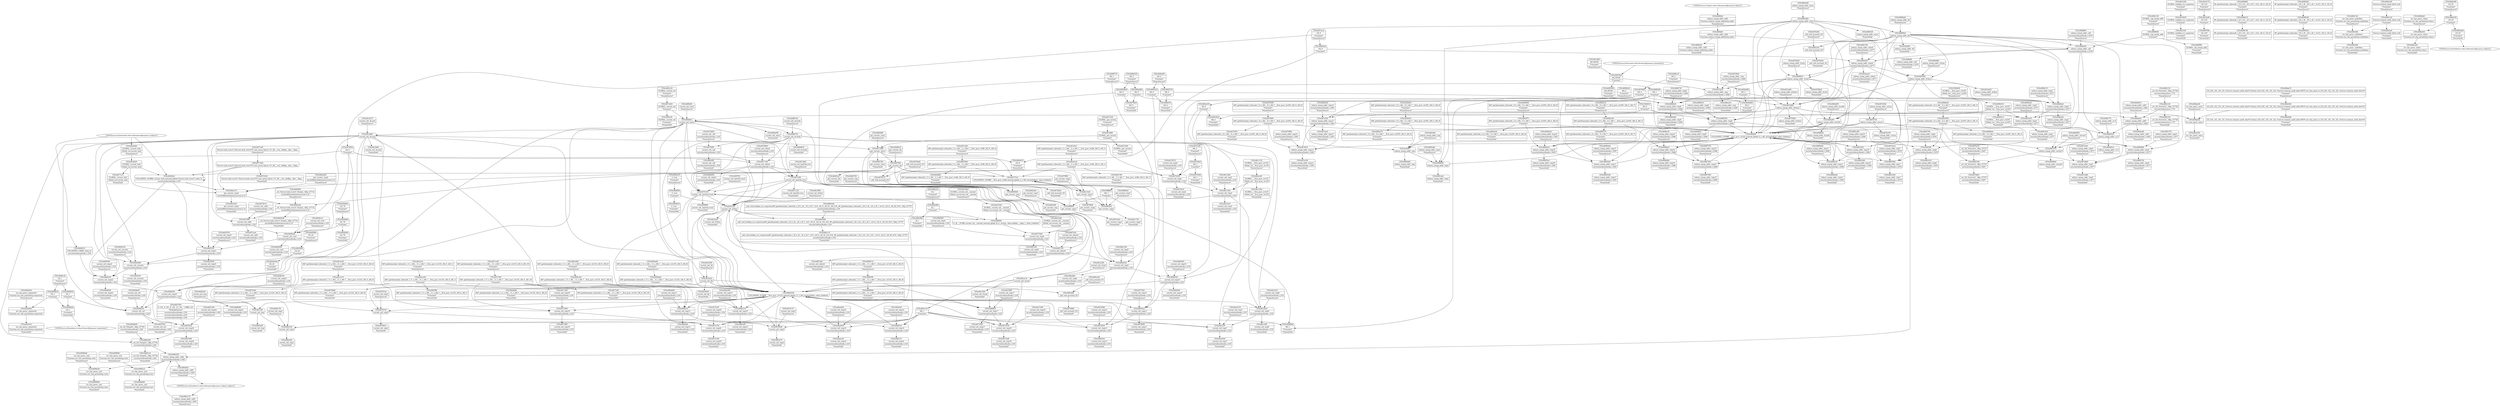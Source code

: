 digraph {
	CE0x4699a30 [shape=record,shape=Mrecord,label="{CE0x4699a30|avc_has_perm:_ssid|Function::avc_has_perm&Arg::ssid::}"]
	CE0x46769f0 [shape=record,shape=Mrecord,label="{CE0x46769f0|current_sid:_call|security/selinux/hooks.c,218}"]
	CE0x46bd330 [shape=record,shape=Mrecord,label="{CE0x46bd330|COLLAPSED:_GCMRE___llvm_gcov_ctr125_internal_global_11_x_i64_zeroinitializer:_elem_0:default:}"]
	CE0x46bf5a0 [shape=record,shape=Mrecord,label="{CE0x46bf5a0|current_sid:_tmp14|security/selinux/hooks.c,218|*SummSource*}"]
	CE0x466daf0 [shape=record,shape=Mrecord,label="{CE0x466daf0|current_sid:_tmp13|security/selinux/hooks.c,218|*SummSink*}"]
	CE0x46987c0 [shape=record,shape=Mrecord,label="{CE0x46987c0|i64*_getelementptr_inbounds_(_11_x_i64_,_11_x_i64_*___llvm_gcov_ctr125,_i64_0,_i64_9)|*Constant*|*SummSource*}"]
	CE0x5b81080 [shape=record,shape=Mrecord,label="{CE0x5b81080|selinux_mmap_addr:_if.then}"]
	CE0x4670f90 [shape=record,shape=Mrecord,label="{CE0x4670f90|current_sid:_tmp17|security/selinux/hooks.c,218|*SummSource*}"]
	CE0x46d7f90 [shape=record,shape=Mrecord,label="{CE0x46d7f90|get_current:_bb}"]
	CE0x4674300 [shape=record,shape=Mrecord,label="{CE0x4674300|current_sid:_tmp4|security/selinux/hooks.c,218}"]
	CE0x46d6980 [shape=record,shape=Mrecord,label="{CE0x46d6980|current_sid:_tmp23|security/selinux/hooks.c,218|*SummSink*}"]
	CE0x468b730 [shape=record,shape=Mrecord,label="{CE0x468b730|selinux_mmap_addr:_tmp8|security/selinux/hooks.c,3280|*SummSource*}"]
	CE0x46729f0 [shape=record,shape=Mrecord,label="{CE0x46729f0|current_sid:_call4|security/selinux/hooks.c,218}"]
	CE0x46d7c90 [shape=record,shape=Mrecord,label="{CE0x46d7c90|current_sid:_tmp24|security/selinux/hooks.c,220|*SummSource*}"]
	CE0x46c2c80 [shape=record,shape=Mrecord,label="{CE0x46c2c80|current_sid:_if.end|*SummSource*}"]
	CE0x4674370 [shape=record,shape=Mrecord,label="{CE0x4674370|current_sid:_tmp4|security/selinux/hooks.c,218|*SummSource*}"]
	CE0x4698b50 [shape=record,shape=Mrecord,label="{CE0x4698b50|i32_1|*Constant*}"]
	CE0x46818a0 [shape=record,shape=Mrecord,label="{CE0x46818a0|i64_65536|*Constant*}"]
	CE0x4688810 [shape=record,shape=Mrecord,label="{CE0x4688810|selinux_mmap_addr:_if.end}"]
	CE0x4676f20 [shape=record,shape=Mrecord,label="{CE0x4676f20|i32_0|*Constant*}"]
	CE0x468e930 [shape=record,shape=Mrecord,label="{CE0x468e930|selinux_mmap_addr:_tobool|security/selinux/hooks.c,3277}"]
	CE0x469c6f0 [shape=record,shape=Mrecord,label="{CE0x469c6f0|get_current:_tmp|*SummSink*}"]
	CE0x467c6f0 [shape=record,shape=Mrecord,label="{CE0x467c6f0|current_sid:_land.lhs.true}"]
	CE0x468c150 [shape=record,shape=Mrecord,label="{CE0x468c150|GLOBAL:_cap_mmap_addr|*Constant*|*SummSource*}"]
	CE0x469e120 [shape=record,shape=Mrecord,label="{CE0x469e120|_ret_i32_%retval.0,_!dbg_!27728|security/selinux/avc.c,775}"]
	CE0x468edf0 [shape=record,shape=Mrecord,label="{CE0x468edf0|i64_4|*Constant*|*SummSource*}"]
	CE0x4677d20 [shape=record,shape=Mrecord,label="{CE0x4677d20|%struct.task_struct*_(%struct.task_struct**)*_asm_movq_%gs:$_1:P_,$0_,_r,im,_dirflag_,_fpsr_,_flags_}"]
	CE0x4691830 [shape=record,shape=Mrecord,label="{CE0x4691830|i64_0|*Constant*|*SummSink*}"]
	CE0x469c050 [shape=record,shape=Mrecord,label="{CE0x469c050|current_sid:_tmp12|security/selinux/hooks.c,218|*SummSink*}"]
	CE0x46740a0 [shape=record,shape=Mrecord,label="{CE0x46740a0|i64_3|*Constant*}"]
	CE0x46c2990 [shape=record,shape=Mrecord,label="{CE0x46c2990|current_sid:_if.then|*SummSource*}"]
	CE0x468d950 [shape=record,shape=Mrecord,label="{CE0x468d950|selinux_mmap_addr:_tmp1}"]
	CE0x46c5b50 [shape=record,shape=Mrecord,label="{CE0x46c5b50|GLOBAL:_lockdep_rcu_suspicious|*Constant*}"]
	CE0x4681610 [shape=record,shape=Mrecord,label="{CE0x4681610|selinux_mmap_addr:_tmp6|security/selinux/hooks.c,3278|*SummSink*}"]
	CE0x46905c0 [shape=record,shape=Mrecord,label="{CE0x46905c0|GLOBAL:___llvm_gcov_ctr255|Global_var:__llvm_gcov_ctr255|*SummSink*}"]
	CE0x46916c0 [shape=record,shape=Mrecord,label="{CE0x46916c0|selinux_mmap_addr:_tmp3|security/selinux/hooks.c,3277|*SummSink*}"]
	CE0x469d320 [shape=record,shape=Mrecord,label="{CE0x469d320|current_sid:_tmp10|security/selinux/hooks.c,218}"]
	CE0x46836f0 [shape=record,shape=Mrecord,label="{CE0x46836f0|get_current:_entry|*SummSource*}"]
	CE0x46c5e80 [shape=record,shape=Mrecord,label="{CE0x46c5e80|i32_218|*Constant*}"]
	CE0x4683f00 [shape=record,shape=Mrecord,label="{CE0x4683f00|selinux_mmap_addr:_retval.0|*SummSource*}"]
	CE0x4669ef0 [shape=record,shape=Mrecord,label="{CE0x4669ef0|current_sid:_entry|*SummSource*}"]
	CE0x538d480 [shape=record,shape=Mrecord,label="{CE0x538d480|GLOBAL:___llvm_gcov_ctr255|Global_var:__llvm_gcov_ctr255|*SummSource*}"]
	CE0x46d50a0 [shape=record,shape=Mrecord,label="{CE0x46d50a0|COLLAPSED:_GCMRE_current_task_external_global_%struct.task_struct*:_elem_0::|security/selinux/hooks.c,218}"]
	CE0x468f770 [shape=record,shape=Mrecord,label="{CE0x468f770|i64_1|*Constant*|*SummSource*}"]
	CE0x46be650 [shape=record,shape=Mrecord,label="{CE0x46be650|current_sid:_tmp9|security/selinux/hooks.c,218}"]
	CE0x46c32c0 [shape=record,shape=Mrecord,label="{CE0x46c32c0|current_sid:_tmp6|security/selinux/hooks.c,218|*SummSource*}"]
	CE0x466dd80 [shape=record,shape=Mrecord,label="{CE0x466dd80|i64*_getelementptr_inbounds_(_11_x_i64_,_11_x_i64_*___llvm_gcov_ctr125,_i64_0,_i64_8)|*Constant*|*SummSink*}"]
	CE0x468c0e0 [shape=record,shape=Mrecord,label="{CE0x468c0e0|i32_0|*Constant*}"]
	CE0x469b6f0 [shape=record,shape=Mrecord,label="{CE0x469b6f0|i8*_getelementptr_inbounds_(_25_x_i8_,_25_x_i8_*_.str3,_i32_0,_i32_0)|*Constant*|*SummSource*}"]
	CE0x4693e60 [shape=record,shape=Mrecord,label="{CE0x4693e60|current_sid:_tmp|*SummSink*}"]
	CE0x4683f70 [shape=record,shape=Mrecord,label="{CE0x4683f70|i64*_getelementptr_inbounds_(_9_x_i64_,_9_x_i64_*___llvm_gcov_ctr255,_i64_0,_i64_8)|*Constant*}"]
	CE0x468dfc0 [shape=record,shape=Mrecord,label="{CE0x468dfc0|current_sid:_entry}"]
	CE0x4698320 [shape=record,shape=Mrecord,label="{CE0x4698320|i8*_getelementptr_inbounds_(_45_x_i8_,_45_x_i8_*_.str12,_i32_0,_i32_0)|*Constant*|*SummSink*}"]
	CE0x4684990 [shape=record,shape=Mrecord,label="{CE0x4684990|i64*_getelementptr_inbounds_(_9_x_i64_,_9_x_i64_*___llvm_gcov_ctr255,_i64_0,_i64_8)|*Constant*|*SummSource*}"]
	CE0x469e460 [shape=record,shape=Mrecord,label="{CE0x469e460|avc_has_perm:_auditdata|Function::avc_has_perm&Arg::auditdata::|*SummSink*}"]
	CE0x468ad20 [shape=record,shape=Mrecord,label="{CE0x468ad20|avc_has_perm:_entry}"]
	CE0x46bf940 [shape=record,shape=Mrecord,label="{CE0x46bf940|i1_true|*Constant*}"]
	CE0x467a520 [shape=record,shape=Mrecord,label="{CE0x467a520|selinux_mmap_addr:_tmp13|security/selinux/hooks.c,3281}"]
	CE0x5d29d50 [shape=record,shape=Mrecord,label="{CE0x5d29d50|i64*_getelementptr_inbounds_(_9_x_i64_,_9_x_i64_*___llvm_gcov_ctr255,_i64_0,_i64_0)|*Constant*|*SummSource*}"]
	CE0x469a230 [shape=record,shape=Mrecord,label="{CE0x469a230|i16_45|*Constant*}"]
	CE0x4694da0 [shape=record,shape=Mrecord,label="{CE0x4694da0|i64*_getelementptr_inbounds_(_11_x_i64_,_11_x_i64_*___llvm_gcov_ctr125,_i64_0,_i64_8)|*Constant*}"]
	CE0x46d5a00 [shape=record,shape=Mrecord,label="{CE0x46d5a00|i32_22|*Constant*|*SummSink*}"]
	CE0x46867a0 [shape=record,shape=Mrecord,label="{CE0x46867a0|current_sid:_do.body|*SummSource*}"]
	CE0x46854d0 [shape=record,shape=Mrecord,label="{CE0x46854d0|selinux_mmap_addr:_tmp17|security/selinux/hooks.c,3287}"]
	CE0x467c120 [shape=record,shape=Mrecord,label="{CE0x467c120|current_sid:_land.lhs.true|*SummSink*}"]
	CE0x467b0d0 [shape=record,shape=Mrecord,label="{CE0x467b0d0|_call_void_mcount()_#3|*SummSource*}"]
	CE0x46ff900 [shape=record,shape=Mrecord,label="{CE0x46ff900|get_current:_tmp1}"]
	CE0x46a33c0 [shape=record,shape=Mrecord,label="{CE0x46a33c0|avc_has_perm:_requested|Function::avc_has_perm&Arg::requested::|*SummSink*}"]
	CE0x469e190 [shape=record,shape=Mrecord,label="{CE0x469e190|%struct.common_audit_data*_null|*Constant*|*SummSource*}"]
	CE0x469c460 [shape=record,shape=Mrecord,label="{CE0x469c460|i64*_getelementptr_inbounds_(_11_x_i64_,_11_x_i64_*___llvm_gcov_ctr125,_i64_0,_i64_6)|*Constant*|*SummSource*}"]
	CE0x468bba0 [shape=record,shape=Mrecord,label="{CE0x468bba0|selinux_mmap_addr:_tmp2|security/selinux/hooks.c,3277}"]
	CE0x46732d0 [shape=record,shape=Mrecord,label="{CE0x46732d0|GLOBAL:_get_current|*Constant*|*SummSink*}"]
	CE0x4685340 [shape=record,shape=Mrecord,label="{CE0x4685340|_ret_i32_%retval.0,_!dbg_!27727|security/selinux/hooks.c,3287}"]
	CE0x468b360 [shape=record,shape=Mrecord,label="{CE0x468b360|selinux_mmap_addr:_tmp8|security/selinux/hooks.c,3280|*SummSink*}"]
	CE0x467c8b0 [shape=record,shape=Mrecord,label="{CE0x467c8b0|current_sid:_land.lhs.true|*SummSource*}"]
	CE0x4673380 [shape=record,shape=Mrecord,label="{CE0x4673380|get_current:_entry}"]
	CE0x4696db0 [shape=record,shape=Mrecord,label="{CE0x4696db0|i64_2|*Constant*|*SummSink*}"]
	CE0x46d5440 [shape=record,shape=Mrecord,label="{CE0x46d5440|current_sid:_tmp21|security/selinux/hooks.c,218|*SummSink*}"]
	CE0x469a4d0 [shape=record,shape=Mrecord,label="{CE0x469a4d0|i16_45|*Constant*|*SummSink*}"]
	CE0x4682cc0 [shape=record,shape=Mrecord,label="{CE0x4682cc0|i64*_getelementptr_inbounds_(_9_x_i64_,_9_x_i64_*___llvm_gcov_ctr255,_i64_0,_i64_7)|*Constant*|*SummSource*}"]
	CE0x467ae80 [shape=record,shape=Mrecord,label="{CE0x467ae80|selinux_mmap_addr:_if.then1|*SummSource*}"]
	CE0x46c0400 [shape=record,shape=Mrecord,label="{CE0x46c0400|current_sid:_bb|*SummSink*}"]
	CE0x46d6fb0 [shape=record,shape=Mrecord,label="{CE0x46d6fb0|i64*_getelementptr_inbounds_(_2_x_i64_,_2_x_i64_*___llvm_gcov_ctr98,_i64_0,_i64_0)|*Constant*|*SummSink*}"]
	CE0x468d0d0 [shape=record,shape=Mrecord,label="{CE0x468d0d0|_ret_i32_%tmp24,_!dbg_!27742|security/selinux/hooks.c,220|*SummSource*}"]
	CE0x4692230 [shape=record,shape=Mrecord,label="{CE0x4692230|_call_void_mcount()_#3}"]
	CE0x467a3c0 [shape=record,shape=Mrecord,label="{CE0x467a3c0|selinux_mmap_addr:_tmp13|security/selinux/hooks.c,3281|*SummSink*}"]
	CE0x46c1340 [shape=record,shape=Mrecord,label="{CE0x46c1340|current_sid:_tmp5|security/selinux/hooks.c,218}"]
	CE0x46c55d0 [shape=record,shape=Mrecord,label="{CE0x46c55d0|GLOBAL:_current_sid.__warned|Global_var:current_sid.__warned|*SummSink*}"]
	CE0x46d5220 [shape=record,shape=Mrecord,label="{CE0x46d5220|current_sid:_tmp21|security/selinux/hooks.c,218}"]
	CE0x4675150 [shape=record,shape=Mrecord,label="{CE0x4675150|current_sid:_land.lhs.true2}"]
	CE0x46926f0 [shape=record,shape=Mrecord,label="{CE0x46926f0|selinux_mmap_addr:_tmp6|security/selinux/hooks.c,3278}"]
	CE0x4691fd0 [shape=record,shape=Mrecord,label="{CE0x4691fd0|selinux_mmap_addr:_tmp10|security/selinux/hooks.c,3280|*SummSink*}"]
	CE0x4694e60 [shape=record,shape=Mrecord,label="{CE0x4694e60|i64*_getelementptr_inbounds_(_11_x_i64_,_11_x_i64_*___llvm_gcov_ctr125,_i64_0,_i64_8)|*Constant*|*SummSource*}"]
	CE0x468aa00 [shape=record,shape=Mrecord,label="{CE0x468aa00|avc_has_perm:_entry|*SummSource*}"]
	CE0x466fa20 [shape=record,shape=Mrecord,label="{CE0x466fa20|selinux_mmap_addr:_addr|Function::selinux_mmap_addr&Arg::addr::|*SummSink*}"]
	CE0x4670350 [shape=record,shape=Mrecord,label="{CE0x4670350|i64*_getelementptr_inbounds_(_9_x_i64_,_9_x_i64_*___llvm_gcov_ctr255,_i64_0,_i64_6)|*Constant*|*SummSink*}"]
	CE0x468ba20 [shape=record,shape=Mrecord,label="{CE0x468ba20|selinux_mmap_addr:_tmp2|security/selinux/hooks.c,3277|*SummSink*}"]
	CE0x46d49b0 [shape=record,shape=Mrecord,label="{CE0x46d49b0|i32_78|*Constant*|*SummSource*}"]
	CE0x466da80 [shape=record,shape=Mrecord,label="{CE0x466da80|current_sid:_tmp13|security/selinux/hooks.c,218|*SummSource*}"]
	CE0x46c3a70 [shape=record,shape=Mrecord,label="{CE0x46c3a70|current_sid:_do.end|*SummSource*}"]
	CE0x466e920 [shape=record,shape=Mrecord,label="{CE0x466e920|current_sid:_tmp1|*SummSink*}"]
	CE0x4686870 [shape=record,shape=Mrecord,label="{CE0x4686870|current_sid:_do.body|*SummSink*}"]
	CE0x46d4cc0 [shape=record,shape=Mrecord,label="{CE0x46d4cc0|current_sid:_cred|security/selinux/hooks.c,218|*SummSource*}"]
	CE0x469c760 [shape=record,shape=Mrecord,label="{CE0x469c760|i64*_getelementptr_inbounds_(_2_x_i64_,_2_x_i64_*___llvm_gcov_ctr98,_i64_0,_i64_1)|*Constant*|*SummSink*}"]
	CE0x3f6bfd0 [shape=record,shape=Mrecord,label="{CE0x3f6bfd0|COLLAPSED:_GCMRE___llvm_gcov_ctr255_internal_global_9_x_i64_zeroinitializer:_elem_0:default:}"]
	CE0x46760d0 [shape=record,shape=Mrecord,label="{CE0x46760d0|current_sid:_tmp3}"]
	CE0x4671560 [shape=record,shape=Mrecord,label="{CE0x4671560|current_sid:_tmp18|security/selinux/hooks.c,218|*SummSource*}"]
	CE0x4673b90 [shape=record,shape=Mrecord,label="{CE0x4673b90|current_sid:_call|security/selinux/hooks.c,218|*SummSource*}"]
	CE0x46c1130 [shape=record,shape=Mrecord,label="{CE0x46c1130|GLOBAL:___llvm_gcov_ctr125|Global_var:__llvm_gcov_ctr125|*SummSource*}"]
	CE0x46ff890 [shape=record,shape=Mrecord,label="{CE0x46ff890|i64_1|*Constant*}"]
	CE0x46d7ba0 [shape=record,shape=Mrecord,label="{CE0x46d7ba0|current_sid:_tmp24|security/selinux/hooks.c,220}"]
	CE0x468da40 [shape=record,shape=Mrecord,label="{CE0x468da40|selinux_mmap_addr:_tmp1|*SummSource*}"]
	CE0x469e7e0 [shape=record,shape=Mrecord,label="{CE0x469e7e0|avc_has_perm:_auditdata|Function::avc_has_perm&Arg::auditdata::|*SummSource*}"]
	CE0x46c1cf0 [shape=record,shape=Mrecord,label="{CE0x46c1cf0|current_sid:_tmp}"]
	CE0x46850c0 [shape=record,shape=Mrecord,label="{CE0x46850c0|selinux_mmap_addr:_tmp16|security/selinux/hooks.c,3287|*SummSink*}"]
	CE0x46c1b40 [shape=record,shape=Mrecord,label="{CE0x46c1b40|i64*_getelementptr_inbounds_(_11_x_i64_,_11_x_i64_*___llvm_gcov_ctr125,_i64_0,_i64_0)|*Constant*|*SummSource*}"]
	CE0x469da90 [shape=record,shape=Mrecord,label="{CE0x469da90|selinux_mmap_addr:_tmp|*SummSink*}"]
	"CONST[source:0(mediator),value:2(dynamic)][purpose:{object}]"
	CE0x4677e00 [shape=record,shape=Mrecord,label="{CE0x4677e00|%struct.task_struct*_(%struct.task_struct**)*_asm_movq_%gs:$_1:P_,$0_,_r,im,_dirflag_,_fpsr_,_flags_|*SummSource*}"]
	CE0x4687200 [shape=record,shape=Mrecord,label="{CE0x4687200|selinux_mmap_addr:_tmp15|security/selinux/hooks.c,3286}"]
	CE0x46c0390 [shape=record,shape=Mrecord,label="{CE0x46c0390|current_sid:_bb|*SummSource*}"]
	CE0x469a360 [shape=record,shape=Mrecord,label="{CE0x469a360|i16_45|*Constant*|*SummSource*}"]
	CE0x4687c50 [shape=record,shape=Mrecord,label="{CE0x4687c50|current_sid:_tobool1|security/selinux/hooks.c,218}"]
	CE0x46779d0 [shape=record,shape=Mrecord,label="{CE0x46779d0|current_sid:_tmp8|security/selinux/hooks.c,218}"]
	CE0x4691ae0 [shape=record,shape=Mrecord,label="{CE0x4691ae0|selinux_mmap_addr:_tmp1|*SummSink*}"]
	CE0x4671290 [shape=record,shape=Mrecord,label="{CE0x4671290|current_sid:_tmp19|security/selinux/hooks.c,218|*SummSource*}"]
	CE0x46a2c20 [shape=record,shape=Mrecord,label="{CE0x46a2c20|current_sid:_tmp16|security/selinux/hooks.c,218|*SummSink*}"]
	CE0x46799f0 [shape=record,shape=Mrecord,label="{CE0x46799f0|i64*_getelementptr_inbounds_(_9_x_i64_,_9_x_i64_*___llvm_gcov_ctr255,_i64_0,_i64_6)|*Constant*}"]
	CE0x46c3cd0 [shape=record,shape=Mrecord,label="{CE0x46c3cd0|current_sid:_if.then}"]
	CE0x468ef70 [shape=record,shape=Mrecord,label="{CE0x468ef70|i64_4|*Constant*|*SummSink*}"]
	CE0x4687e60 [shape=record,shape=Mrecord,label="{CE0x4687e60|current_sid:_tobool1|security/selinux/hooks.c,218|*SummSink*}"]
	CE0x4698240 [shape=record,shape=Mrecord,label="{CE0x4698240|i8*_getelementptr_inbounds_(_45_x_i8_,_45_x_i8_*_.str12,_i32_0,_i32_0)|*Constant*}"]
	CE0x4677f20 [shape=record,shape=Mrecord,label="{CE0x4677f20|current_sid:_tmp11|security/selinux/hooks.c,218|*SummSource*}"]
	CE0x466b8e0 [shape=record,shape=Mrecord,label="{CE0x466b8e0|i64*_getelementptr_inbounds_(_9_x_i64_,_9_x_i64_*___llvm_gcov_ctr255,_i64_0,_i64_3)|*Constant*|*SummSink*}"]
	CE0x46d6300 [shape=record,shape=Mrecord,label="{CE0x46d6300|current_sid:_tmp22|security/selinux/hooks.c,218|*SummSource*}"]
	CE0x4687000 [shape=record,shape=Mrecord,label="{CE0x4687000|selinux_mmap_addr:_tmp15|security/selinux/hooks.c,3286|*SummSink*}"]
	CE0x46884c0 [shape=record,shape=Mrecord,label="{CE0x46884c0|selinux_mmap_addr:_tmp9|security/selinux/hooks.c,3280|*SummSource*}"]
	CE0x4688630 [shape=record,shape=Mrecord,label="{CE0x4688630|selinux_mmap_addr:_tmp9|security/selinux/hooks.c,3280|*SummSink*}"]
	CE0x466f960 [shape=record,shape=Mrecord,label="{CE0x466f960|GLOBAL:_cap_mmap_addr|*Constant*|*SummSink*}"]
	CE0x469b780 [shape=record,shape=Mrecord,label="{CE0x469b780|i8*_getelementptr_inbounds_(_25_x_i8_,_25_x_i8_*_.str3,_i32_0,_i32_0)|*Constant*|*SummSink*}"]
	CE0x46bca50 [shape=record,shape=Mrecord,label="{CE0x46bca50|i64_0|*Constant*}"]
	CE0x467dac0 [shape=record,shape=Mrecord,label="{CE0x467dac0|selinux_mmap_addr:_cmp|security/selinux/hooks.c,3280}"]
	CE0x466af80 [shape=record,shape=Mrecord,label="{CE0x466af80|selinux_mmap_addr:_if.then|*SummSource*}"]
	CE0x46737e0 [shape=record,shape=Mrecord,label="{CE0x46737e0|COLLAPSED:_GCMRE___llvm_gcov_ctr98_internal_global_2_x_i64_zeroinitializer:_elem_0:default:}"]
	CE0x4689eb0 [shape=record,shape=Mrecord,label="{CE0x4689eb0|selinux_mmap_addr:_tmp11|security/selinux/hooks.c,3280|*SummSink*}"]
	CE0x4680c00 [shape=record,shape=Mrecord,label="{CE0x4680c00|selinux_mmap_addr:_entry|*SummSink*}"]
	CE0x467b330 [shape=record,shape=Mrecord,label="{CE0x467b330|selinux_mmap_addr:_return|*SummSink*}"]
	CE0x4692cf0 [shape=record,shape=Mrecord,label="{CE0x4692cf0|GLOBAL:_current_sid|*Constant*|*SummSink*}"]
	CE0x469e6d0 [shape=record,shape=Mrecord,label="{CE0x469e6d0|avc_has_perm:_auditdata|Function::avc_has_perm&Arg::auditdata::}"]
	CE0x467d1a0 [shape=record,shape=Mrecord,label="{CE0x467d1a0|selinux_mmap_addr:_tmp7|security/selinux/hooks.c,3278|*SummSource*}"]
	CE0x4687d30 [shape=record,shape=Mrecord,label="{CE0x4687d30|current_sid:_tobool1|security/selinux/hooks.c,218|*SummSource*}"]
	CE0x466d3e0 [shape=record,shape=Mrecord,label="{CE0x466d3e0|get_current:_tmp1|*SummSource*}"]
	CE0x4682150 [shape=record,shape=Mrecord,label="{CE0x4682150|_ret_i32_%retval.0,_!dbg_!27728|security/selinux/avc.c,775|*SummSource*}"]
	CE0x4671e40 [shape=record,shape=Mrecord,label="{CE0x4671e40|i64*_getelementptr_inbounds_(_11_x_i64_,_11_x_i64_*___llvm_gcov_ctr125,_i64_0,_i64_10)|*Constant*|*SummSource*}"]
	CE0x46d48d0 [shape=record,shape=Mrecord,label="{CE0x46d48d0|i32_78|*Constant*}"]
	CE0x4699e10 [shape=record,shape=Mrecord,label="{CE0x4699e10|avc_has_perm:_tsid|Function::avc_has_perm&Arg::tsid::}"]
	CE0x468abb0 [shape=record,shape=Mrecord,label="{CE0x468abb0|i32_(i32,_i32,_i16,_i32,_%struct.common_audit_data*)*_bitcast_(i32_(i32,_i32,_i16,_i32,_%struct.common_audit_data.495*)*_avc_has_perm_to_i32_(i32,_i32,_i16,_i32,_%struct.common_audit_data*)*)|*Constant*|*SummSink*}"]
	CE0x46c5cf0 [shape=record,shape=Mrecord,label="{CE0x46c5cf0|GLOBAL:_lockdep_rcu_suspicious|*Constant*|*SummSink*}"]
	CE0x4692c30 [shape=record,shape=Mrecord,label="{CE0x4692c30|GLOBAL:_current_sid|*Constant*|*SummSource*}"]
	CE0x469ad30 [shape=record,shape=Mrecord,label="{CE0x469ad30|avc_has_perm:_requested|Function::avc_has_perm&Arg::requested::|*SummSource*}"]
	CE0x4685640 [shape=record,shape=Mrecord,label="{CE0x4685640|selinux_mmap_addr:_tmp17|security/selinux/hooks.c,3287|*SummSource*}"]
	CE0x46c4370 [shape=record,shape=Mrecord,label="{CE0x46c4370|current_sid:_tmp7|security/selinux/hooks.c,218|*SummSource*}"]
	CE0x4674180 [shape=record,shape=Mrecord,label="{CE0x4674180|i64_3|*Constant*|*SummSource*}"]
	CE0x468cb60 [shape=record,shape=Mrecord,label="{CE0x468cb60|_call_void_lockdep_rcu_suspicious(i8*_getelementptr_inbounds_(_25_x_i8_,_25_x_i8_*_.str3,_i32_0,_i32_0),_i32_218,_i8*_getelementptr_inbounds_(_45_x_i8_,_45_x_i8_*_.str12,_i32_0,_i32_0))_#10,_!dbg_!27727|security/selinux/hooks.c,218}"]
	CE0x466da10 [shape=record,shape=Mrecord,label="{CE0x466da10|current_sid:_tmp13|security/selinux/hooks.c,218}"]
	CE0x4686bc0 [shape=record,shape=Mrecord,label="{CE0x4686bc0|selinux_mmap_addr:_tmp14|security/selinux/hooks.c,3286}"]
	CE0x466f700 [shape=record,shape=Mrecord,label="{CE0x466f700|current_sid:_land.lhs.true2|*SummSource*}"]
	CE0x46bf710 [shape=record,shape=Mrecord,label="{CE0x46bf710|current_sid:_tmp14|security/selinux/hooks.c,218|*SummSink*}"]
	CE0x466a3f0 [shape=record,shape=Mrecord,label="{CE0x466a3f0|current_sid:_tmp15|security/selinux/hooks.c,218|*SummSink*}"]
	CE0x46d56d0 [shape=record,shape=Mrecord,label="{CE0x46d56d0|i32_22|*Constant*}"]
	CE0x46d7d80 [shape=record,shape=Mrecord,label="{CE0x46d7d80|current_sid:_tmp24|security/selinux/hooks.c,220|*SummSink*}"]
	CE0x46c2c10 [shape=record,shape=Mrecord,label="{CE0x46c2c10|current_sid:_if.end}"]
	CE0x467adb0 [shape=record,shape=Mrecord,label="{CE0x467adb0|selinux_mmap_addr:_if.then1}"]
	CE0x468a810 [shape=record,shape=Mrecord,label="{CE0x468a810|selinux_mmap_addr:_call3|security/selinux/hooks.c,3282|*SummSource*}"]
	CE0x4686db0 [shape=record,shape=Mrecord,label="{CE0x4686db0|selinux_mmap_addr:_tmp14|security/selinux/hooks.c,3286|*SummSink*}"]
	CE0x467be70 [shape=record,shape=Mrecord,label="{CE0x467be70|_ret_i32_%retval.0,_!dbg_!27727|security/selinux/hooks.c,3287|*SummSource*}"]
	CE0x46d6d20 [shape=record,shape=Mrecord,label="{CE0x46d6d20|i32_1|*Constant*}"]
	CE0x468c810 [shape=record,shape=Mrecord,label="{CE0x468c810|i8_1|*Constant*|*SummSource*}"]
	CE0x4673880 [shape=record,shape=Mrecord,label="{CE0x4673880|_call_void_mcount()_#3|*SummSink*}"]
	CE0x468cea0 [shape=record,shape=Mrecord,label="{CE0x468cea0|avc_has_perm:_tclass|Function::avc_has_perm&Arg::tclass::|*SummSink*}"]
	CE0x4679f80 [shape=record,shape=Mrecord,label="{CE0x4679f80|selinux_mmap_addr:_tmp12|security/selinux/hooks.c,3281|*SummSource*}"]
	CE0x468e790 [shape=record,shape=Mrecord,label="{CE0x468e790|selinux_mmap_addr:_tobool|security/selinux/hooks.c,3277|*SummSource*}"]
	CE0x46d5800 [shape=record,shape=Mrecord,label="{CE0x46d5800|i32_22|*Constant*|*SummSource*}"]
	CE0x46c6170 [shape=record,shape=Mrecord,label="{CE0x46c6170|i32_218|*Constant*|*SummSource*}"]
	CE0x4692e60 [shape=record,shape=Mrecord,label="{CE0x4692e60|selinux_mmap_addr:_call3|security/selinux/hooks.c,3282|*SummSink*}"]
	CE0x46d6630 [shape=record,shape=Mrecord,label="{CE0x46d6630|current_sid:_tmp23|security/selinux/hooks.c,218}"]
	CE0x46d4b40 [shape=record,shape=Mrecord,label="{CE0x46d4b40|current_sid:_sid|security/selinux/hooks.c,220|*SummSource*}"]
	CE0x467d9a0 [shape=record,shape=Mrecord,label="{CE0x467d9a0|selinux_mmap_addr:_cmp|security/selinux/hooks.c,3280|*SummSource*}"]
	CE0x469a840 [shape=record,shape=Mrecord,label="{CE0x469a840|avc_has_perm:_requested|Function::avc_has_perm&Arg::requested::}"]
	CE0x466a050 [shape=record,shape=Mrecord,label="{CE0x466a050|current_sid:_entry|*SummSink*}"]
	CE0x4682570 [shape=record,shape=Mrecord,label="{CE0x4682570|i64*_getelementptr_inbounds_(_9_x_i64_,_9_x_i64_*___llvm_gcov_ctr255,_i64_0,_i64_7)|*Constant*|*SummSink*}"]
	CE0x4699b90 [shape=record,shape=Mrecord,label="{CE0x4699b90|avc_has_perm:_ssid|Function::avc_has_perm&Arg::ssid::|*SummSink*}"]
	CE0x467bfb0 [shape=record,shape=Mrecord,label="{CE0x467bfb0|_ret_i32_%retval.0,_!dbg_!27727|security/selinux/hooks.c,3287|*SummSink*}"]
	CE0x4678380 [shape=record,shape=Mrecord,label="{CE0x4678380|current_sid:_tmp12|security/selinux/hooks.c,218|*SummSource*}"]
	CE0x46bcc60 [shape=record,shape=Mrecord,label="{CE0x46bcc60|GLOBAL:___llvm_gcov_ctr125|Global_var:__llvm_gcov_ctr125}"]
	CE0x46a41a0 [shape=record,shape=Mrecord,label="{CE0x46a41a0|i64*_getelementptr_inbounds_(_2_x_i64_,_2_x_i64_*___llvm_gcov_ctr98,_i64_0,_i64_1)|*Constant*}"]
	CE0x466f060 [shape=record,shape=Mrecord,label="{CE0x466f060|0:_i8,_:_GCMR_current_sid.__warned_internal_global_i8_0,_section_.data.unlikely_,_align_1:_elem_0:default:}"]
	CE0x466f240 [shape=record,shape=Mrecord,label="{CE0x466f240|current_sid:_tmp8|security/selinux/hooks.c,218|*SummSource*}"]
	CE0x468e030 [shape=record,shape=Mrecord,label="{CE0x468e030|selinux_mmap_addr:_call2|security/selinux/hooks.c,3281}"]
	CE0x46be8d0 [shape=record,shape=Mrecord,label="{CE0x46be8d0|current_sid:_tmp9|security/selinux/hooks.c,218|*SummSink*}"]
	CE0x4694bc0 [shape=record,shape=Mrecord,label="{CE0x4694bc0|i1_true|*Constant*|*SummSink*}"]
	CE0x46944a0 [shape=record,shape=Mrecord,label="{CE0x46944a0|i64_5|*Constant*}"]
	CE0x4678090 [shape=record,shape=Mrecord,label="{CE0x4678090|current_sid:_tmp11|security/selinux/hooks.c,218|*SummSink*}"]
	CE0x46880d0 [shape=record,shape=Mrecord,label="{CE0x46880d0|i64_1|*Constant*}"]
	CE0x46d5b90 [shape=record,shape=Mrecord,label="{CE0x46d5b90|current_sid:_security|security/selinux/hooks.c,218}"]
	CE0x4672ce0 [shape=record,shape=Mrecord,label="{CE0x4672ce0|current_sid:_call4|security/selinux/hooks.c,218|*SummSink*}"]
	CE0x466a200 [shape=record,shape=Mrecord,label="{CE0x466a200|_ret_i32_%tmp24,_!dbg_!27742|security/selinux/hooks.c,220}"]
	CE0x469d450 [shape=record,shape=Mrecord,label="{CE0x469d450|current_sid:_tmp10|security/selinux/hooks.c,218|*SummSource*}"]
	CE0x46f63e0 [shape=record,shape=Mrecord,label="{CE0x46f63e0|get_current:_tmp3}"]
	CE0x46820e0 [shape=record,shape=Mrecord,label="{CE0x46820e0|selinux_mmap_addr:_rc.0}"]
	CE0x46946b0 [shape=record,shape=Mrecord,label="{CE0x46946b0|get_current:_tmp}"]
	CE0x46c2250 [shape=record,shape=Mrecord,label="{CE0x46c2250|current_sid:_tmp5|security/selinux/hooks.c,218|*SummSink*}"]
	CE0x46d80c0 [shape=record,shape=Mrecord,label="{CE0x46d80c0|get_current:_bb|*SummSource*}"]
	CE0x46d6010 [shape=record,shape=Mrecord,label="{CE0x46d6010|COLLAPSED:_CMRE:_elem_0::|security/selinux/hooks.c,218}"]
	CE0x4686c30 [shape=record,shape=Mrecord,label="{CE0x4686c30|selinux_mmap_addr:_tmp14|security/selinux/hooks.c,3286|*SummSource*}"]
	CE0x46d4940 [shape=record,shape=Mrecord,label="{CE0x46d4940|i32_78|*Constant*|*SummSink*}"]
	CE0x467a800 [shape=record,shape=Mrecord,label="{CE0x467a800|selinux_mmap_addr:_tmp5|security/selinux/hooks.c,3277}"]
	CE0x46798c0 [shape=record,shape=Mrecord,label="{CE0x46798c0|i64_5|*Constant*|*SummSink*}"]
	CE0x466f800 [shape=record,shape=Mrecord,label="{CE0x466f800|current_sid:_land.lhs.true2|*SummSink*}"]
	CE0x468e890 [shape=record,shape=Mrecord,label="{CE0x468e890|i64_2|*Constant*}"]
	CE0x466cfd0 [shape=record,shape=Mrecord,label="{CE0x466cfd0|current_sid:_call|security/selinux/hooks.c,218|*SummSink*}"]
	CE0x4683990 [shape=record,shape=Mrecord,label="{CE0x4683990|_ret_%struct.task_struct*_%tmp4,_!dbg_!27714|./arch/x86/include/asm/current.h,14|*SummSource*}"]
	CE0x469cdb0 [shape=record,shape=Mrecord,label="{CE0x469cdb0|_call_void_mcount()_#3}"]
	CE0x4682330 [shape=record,shape=Mrecord,label="{CE0x4682330|_ret_i32_%retval.0,_!dbg_!27728|security/selinux/avc.c,775|*SummSink*}"]
	CE0x468ed80 [shape=record,shape=Mrecord,label="{CE0x468ed80|i64_5|*Constant*}"]
	CE0x46899e0 [shape=record,shape=Mrecord,label="{CE0x46899e0|selinux_mmap_addr:_bb}"]
	CE0x46716d0 [shape=record,shape=Mrecord,label="{CE0x46716d0|current_sid:_tmp18|security/selinux/hooks.c,218|*SummSink*}"]
	CE0x46928e0 [shape=record,shape=Mrecord,label="{CE0x46928e0|selinux_mmap_addr:_call2|security/selinux/hooks.c,3281|*SummSink*}"]
	CE0x46bf3e0 [shape=record,shape=Mrecord,label="{CE0x46bf3e0|current_sid:_tmp14|security/selinux/hooks.c,218}"]
	CE0x46982b0 [shape=record,shape=Mrecord,label="{CE0x46982b0|i8*_getelementptr_inbounds_(_45_x_i8_,_45_x_i8_*_.str12,_i32_0,_i32_0)|*Constant*|*SummSource*}"]
	CE0x46906e0 [shape=record,shape=Mrecord,label="{CE0x46906e0|i64_0|*Constant*|*SummSource*}"]
	CE0x46d4ad0 [shape=record,shape=Mrecord,label="{CE0x46d4ad0|current_sid:_cred|security/selinux/hooks.c,218}"]
	CE0x4682770 [shape=record,shape=Mrecord,label="{CE0x4682770|selinux_mmap_addr:_rc.0|*SummSource*}"]
	CE0x467a910 [shape=record,shape=Mrecord,label="{CE0x467a910|selinux_mmap_addr:_tmp5|security/selinux/hooks.c,3277|*SummSource*}"]
	CE0x466faf0 [shape=record,shape=Mrecord,label="{CE0x466faf0|selinux_mmap_addr:_addr|Function::selinux_mmap_addr&Arg::addr::}"]
	CE0x4696c50 [shape=record,shape=Mrecord,label="{CE0x4696c50|GLOBAL:___llvm_gcov_ctr255|Global_var:__llvm_gcov_ctr255}"]
	CE0x46bc230 [shape=record,shape=Mrecord,label="{CE0x46bc230|current_sid:_tmp1}"]
	CE0x4688390 [shape=record,shape=Mrecord,label="{CE0x4688390|selinux_mmap_addr:_tmp9|security/selinux/hooks.c,3280}"]
	CE0x469c2e0 [shape=record,shape=Mrecord,label="{CE0x469c2e0|i64*_getelementptr_inbounds_(_11_x_i64_,_11_x_i64_*___llvm_gcov_ctr125,_i64_0,_i64_6)|*Constant*}"]
	CE0x4679f10 [shape=record,shape=Mrecord,label="{CE0x4679f10|selinux_mmap_addr:_tmp12|security/selinux/hooks.c,3281}"]
	CE0x46c39d0 [shape=record,shape=Mrecord,label="{CE0x46c39d0|current_sid:_do.end}"]
	CE0x468a270 [shape=record,shape=Mrecord,label="{CE0x468a270|i64*_getelementptr_inbounds_(_9_x_i64_,_9_x_i64_*___llvm_gcov_ctr255,_i64_0,_i64_0)|*Constant*|*SummSink*}"]
	CE0x4687af0 [shape=record,shape=Mrecord,label="{CE0x4687af0|current_sid:_tmp8|security/selinux/hooks.c,218|*SummSink*}"]
	CE0x4671f60 [shape=record,shape=Mrecord,label="{CE0x4671f60|current_sid:_tmp19|security/selinux/hooks.c,218|*SummSink*}"]
	CE0x468dcb0 [shape=record,shape=Mrecord,label="{CE0x468dcb0|selinux_mmap_addr:_tmp13|security/selinux/hooks.c,3281|*SummSource*}"]
	CE0x4676c70 [shape=record,shape=Mrecord,label="{CE0x4676c70|_call_void_mcount()_#3}"]
	CE0x468e170 [shape=record,shape=Mrecord,label="{CE0x468e170|selinux_mmap_addr:_call2|security/selinux/hooks.c,3281|*SummSource*}"]
	CE0x46d5cf0 [shape=record,shape=Mrecord,label="{CE0x46d5cf0|current_sid:_security|security/selinux/hooks.c,218|*SummSink*}"]
	CE0x468aa70 [shape=record,shape=Mrecord,label="{CE0x468aa70|i32_(i32,_i32,_i16,_i32,_%struct.common_audit_data*)*_bitcast_(i32_(i32,_i32,_i16,_i32,_%struct.common_audit_data.495*)*_avc_has_perm_to_i32_(i32,_i32,_i16,_i32,_%struct.common_audit_data*)*)|*Constant*|*SummSource*}"]
	CE0x4682910 [shape=record,shape=Mrecord,label="{CE0x4682910|selinux_mmap_addr:_rc.0|*SummSink*}"]
	CE0x4699f40 [shape=record,shape=Mrecord,label="{CE0x4699f40|avc_has_perm:_tsid|Function::avc_has_perm&Arg::tsid::|*SummSource*}"]
	CE0x4678b80 [shape=record,shape=Mrecord,label="{CE0x4678b80|i64*_getelementptr_inbounds_(_11_x_i64_,_11_x_i64_*___llvm_gcov_ctr125,_i64_0,_i64_6)|*Constant*|*SummSink*}"]
	CE0x4672f80 [shape=record,shape=Mrecord,label="{CE0x4672f80|GLOBAL:_get_current|*Constant*}"]
	CE0x4695400 [shape=record,shape=Mrecord,label="{CE0x4695400|i64_65536|*Constant*|*SummSink*}"]
	CE0x469e2e0 [shape=record,shape=Mrecord,label="{CE0x469e2e0|%struct.common_audit_data*_null|*Constant*|*SummSink*}"]
	CE0x46c1750 [shape=record,shape=Mrecord,label="{CE0x46c1750|get_current:_tmp3|*SummSink*}"]
	CE0x468c980 [shape=record,shape=Mrecord,label="{CE0x468c980|i8_1|*Constant*|*SummSink*}"]
	CE0x4674410 [shape=record,shape=Mrecord,label="{CE0x4674410|current_sid:_tmp4|security/selinux/hooks.c,218|*SummSink*}"]
	CE0x469d580 [shape=record,shape=Mrecord,label="{CE0x469d580|current_sid:_tmp10|security/selinux/hooks.c,218|*SummSink*}"]
	CE0x468a460 [shape=record,shape=Mrecord,label="{CE0x468a460|selinux_mmap_addr:_if.end4|*SummSource*}"]
	CE0x46c5c80 [shape=record,shape=Mrecord,label="{CE0x46c5c80|GLOBAL:_lockdep_rcu_suspicious|*Constant*|*SummSource*}"]
	CE0x469d7e0 [shape=record,shape=Mrecord,label="{CE0x469d7e0|current_sid:_tmp11|security/selinux/hooks.c,218}"]
	"CONST[source:1(input),value:2(dynamic)][purpose:{object}]"
	CE0x46d78b0 [shape=record,shape=Mrecord,label="{CE0x46d78b0|i64*_getelementptr_inbounds_(_2_x_i64_,_2_x_i64_*___llvm_gcov_ctr98,_i64_0,_i64_0)|*Constant*}"]
	"CONST[source:2(external),value:0(static)][purpose:{operation}]"
	CE0x46771d0 [shape=record,shape=Mrecord,label="{CE0x46771d0|current_sid:_tobool|security/selinux/hooks.c,218}"]
	CE0x4676170 [shape=record,shape=Mrecord,label="{CE0x4676170|current_sid:_tmp3|*SummSource*}"]
	CE0x467b540 [shape=record,shape=Mrecord,label="{CE0x467b540|selinux_mmap_addr:_return|*SummSource*}"]
	CE0x469ce50 [shape=record,shape=Mrecord,label="{CE0x469ce50|_call_void_mcount()_#3|*SummSource*}"]
	CE0x466c840 [shape=record,shape=Mrecord,label="{CE0x466c840|selinux_mmap_addr:_entry}"]
	CE0x466ae90 [shape=record,shape=Mrecord,label="{CE0x466ae90|selinux_mmap_addr:_entry|*SummSource*}"]
	CE0x468ed10 [shape=record,shape=Mrecord,label="{CE0x468ed10|selinux_mmap_addr:_cmp|security/selinux/hooks.c,3280|*SummSink*}"]
	CE0x468bc70 [shape=record,shape=Mrecord,label="{CE0x468bc70|selinux_mmap_addr:_tmp2|security/selinux/hooks.c,3277|*SummSource*}"]
	CE0x46c02c0 [shape=record,shape=Mrecord,label="{CE0x46c02c0|current_sid:_bb}"]
	CE0x4672760 [shape=record,shape=Mrecord,label="{CE0x4672760|current_sid:_tmp20|security/selinux/hooks.c,218|*SummSink*}"]
	CE0x467b850 [shape=record,shape=Mrecord,label="{CE0x467b850|_call_void_mcount()_#3|*SummSink*}"]
	CE0x467b3e0 [shape=record,shape=Mrecord,label="{CE0x467b3e0|get_current:_tmp1|*SummSink*}"]
	CE0x4674290 [shape=record,shape=Mrecord,label="{CE0x4674290|i64_3|*Constant*|*SummSink*}"]
	CE0x5d29cb0 [shape=record,shape=Mrecord,label="{CE0x5d29cb0|i64*_getelementptr_inbounds_(_9_x_i64_,_9_x_i64_*___llvm_gcov_ctr255,_i64_0,_i64_0)|*Constant*}"]
	CE0x46c1950 [shape=record,shape=Mrecord,label="{CE0x46c1950|current_sid:_if.end|*SummSink*}"]
	"CONST[source:0(mediator),value:0(static)][purpose:{operation}]"
	CE0x467afc0 [shape=record,shape=Mrecord,label="{CE0x467afc0|i64*_getelementptr_inbounds_(_2_x_i64_,_2_x_i64_*___llvm_gcov_ctr98,_i64_0,_i64_1)|*Constant*|*SummSource*}"]
	CE0x468a3f0 [shape=record,shape=Mrecord,label="{CE0x468a3f0|selinux_mmap_addr:_if.end4}"]
	CE0x4681830 [shape=record,shape=Mrecord,label="{CE0x4681830|selinux_mmap_addr:_tmp7|security/selinux/hooks.c,3278|*SummSink*}"]
	CE0x467a430 [shape=record,shape=Mrecord,label="{CE0x467a430|GLOBAL:_current_sid|*Constant*}"]
	CE0x4691d30 [shape=record,shape=Mrecord,label="{CE0x4691d30|selinux_mmap_addr:_tmp10|security/selinux/hooks.c,3280}"]
	CE0x46c64b0 [shape=record,shape=Mrecord,label="{CE0x46c64b0|GLOBAL:_current_task|Global_var:current_task|*SummSource*}"]
	CE0x46a2ab0 [shape=record,shape=Mrecord,label="{CE0x46a2ab0|current_sid:_tmp16|security/selinux/hooks.c,218|*SummSource*}"]
	CE0x46985f0 [shape=record,shape=Mrecord,label="{CE0x46985f0|i64*_getelementptr_inbounds_(_11_x_i64_,_11_x_i64_*___llvm_gcov_ctr125,_i64_0,_i64_9)|*Constant*}"]
	CE0x4692760 [shape=record,shape=Mrecord,label="{CE0x4692760|selinux_mmap_addr:_tmp6|security/selinux/hooks.c,3278|*SummSource*}"]
	CE0x46722f0 [shape=record,shape=Mrecord,label="{CE0x46722f0|current_sid:_tmp20|security/selinux/hooks.c,218|*SummSource*}"]
	CE0x46c6420 [shape=record,shape=Mrecord,label="{CE0x46c6420|GLOBAL:_current_task|Global_var:current_task}"]
	CE0x5d29bf0 [shape=record,shape=Mrecord,label="{CE0x5d29bf0|selinux_mmap_addr:_bb|*SummSink*}"]
	CE0x46c6320 [shape=record,shape=Mrecord,label="{CE0x46c6320|get_current:_tmp4|./arch/x86/include/asm/current.h,14|*SummSink*}"]
	CE0x4671900 [shape=record,shape=Mrecord,label="{CE0x4671900|current_sid:_tmp19|security/selinux/hooks.c,218}"]
	CE0x46be7d0 [shape=record,shape=Mrecord,label="{CE0x46be7d0|current_sid:_tmp9|security/selinux/hooks.c,218|*SummSource*}"]
	CE0x46c10a0 [shape=record,shape=Mrecord,label="{CE0x46c10a0|get_current:_tmp2}"]
	CE0x4673c90 [shape=record,shape=Mrecord,label="{CE0x4673c90|i64*_getelementptr_inbounds_(_2_x_i64_,_2_x_i64_*___llvm_gcov_ctr98,_i64_0,_i64_0)|*Constant*|*SummSource*}"]
	CE0x4678bf0 [shape=record,shape=Mrecord,label="{CE0x4678bf0|i64_2|*Constant*}"]
	CE0x468e610 [shape=record,shape=Mrecord,label="{CE0x468e610|i32_0|*Constant*|*SummSink*}"]
	CE0x4694a70 [shape=record,shape=Mrecord,label="{CE0x4694a70|i1_true|*Constant*|*SummSource*}"]
	CE0x4686730 [shape=record,shape=Mrecord,label="{CE0x4686730|current_sid:_do.body}"]
	CE0x4697ff0 [shape=record,shape=Mrecord,label="{CE0x4697ff0|i32_218|*Constant*|*SummSink*}"]
	CE0x46bce70 [shape=record,shape=Mrecord,label="{CE0x46bce70|get_current:_tmp4|./arch/x86/include/asm/current.h,14}"]
	CE0x46d7020 [shape=record,shape=Mrecord,label="{CE0x46d7020|current_sid:_sid|security/selinux/hooks.c,220|*SummSink*}"]
	CE0x4698c30 [shape=record,shape=Mrecord,label="{CE0x4698c30|i32_1|*Constant*|*SummSource*}"]
	CE0x4678f60 [shape=record,shape=Mrecord,label="{CE0x4678f60|get_current:_tmp2|*SummSource*}"]
	CE0x468bf00 [shape=record,shape=Mrecord,label="{CE0x468bf00|selinux_mmap_addr:_call|security/selinux/hooks.c,3276|*SummSource*}"]
	CE0x4698950 [shape=record,shape=Mrecord,label="{CE0x4698950|i64*_getelementptr_inbounds_(_11_x_i64_,_11_x_i64_*___llvm_gcov_ctr125,_i64_0,_i64_9)|*Constant*|*SummSink*}"]
	CE0x468cc70 [shape=record,shape=Mrecord,label="{CE0x468cc70|_call_void_lockdep_rcu_suspicious(i8*_getelementptr_inbounds_(_25_x_i8_,_25_x_i8_*_.str3,_i32_0,_i32_0),_i32_218,_i8*_getelementptr_inbounds_(_45_x_i8_,_45_x_i8_*_.str12,_i32_0,_i32_0))_#10,_!dbg_!27727|security/selinux/hooks.c,218|*SummSink*}"]
	CE0x4689720 [shape=record,shape=Mrecord,label="{CE0x4689720|selinux_mmap_addr:_tmp4|security/selinux/hooks.c,3277|*SummSink*}"]
	CE0x469a6a0 [shape=record,shape=Mrecord,label="{CE0x469a6a0|avc_has_perm:_tclass|Function::avc_has_perm&Arg::tclass::|*SummSource*}"]
	CE0x4684e30 [shape=record,shape=Mrecord,label="{CE0x4684e30|selinux_mmap_addr:_tmp16|security/selinux/hooks.c,3287|*SummSource*}"]
	CE0x469de20 [shape=record,shape=Mrecord,label="{CE0x469de20|selinux_mmap_addr:_tmp3|security/selinux/hooks.c,3277|*SummSource*}"]
	CE0x46c33f0 [shape=record,shape=Mrecord,label="{CE0x46c33f0|current_sid:_tmp6|security/selinux/hooks.c,218|*SummSink*}"]
	CE0x46a3c50 [shape=record,shape=Mrecord,label="{CE0x46a3c50|i64*_getelementptr_inbounds_(_11_x_i64_,_11_x_i64_*___llvm_gcov_ctr125,_i64_0,_i64_1)|*Constant*}"]
	CE0x46d81a0 [shape=record,shape=Mrecord,label="{CE0x46d81a0|get_current:_bb|*SummSink*}"]
	CE0x469b410 [shape=record,shape=Mrecord,label="{CE0x469b410|i8*_getelementptr_inbounds_(_25_x_i8_,_25_x_i8_*_.str3,_i32_0,_i32_0)|*Constant*}"]
	CE0x4684dc0 [shape=record,shape=Mrecord,label="{CE0x4684dc0|selinux_mmap_addr:_tmp16|security/selinux/hooks.c,3287}"]
	CE0x46d4d90 [shape=record,shape=Mrecord,label="{CE0x46d4d90|current_sid:_cred|security/selinux/hooks.c,218|*SummSink*}"]
	CE0x46c2aa0 [shape=record,shape=Mrecord,label="{CE0x46c2aa0|current_sid:_if.then|*SummSink*}"]
	CE0x4689ab0 [shape=record,shape=Mrecord,label="{CE0x4689ab0|selinux_mmap_addr:_bb|*SummSource*}"]
	CE0x5a4eff0 [shape=record,shape=Mrecord,label="{CE0x5a4eff0|selinux_mmap_addr:_tmp}"]
	CE0x468a5b0 [shape=record,shape=Mrecord,label="{CE0x468a5b0|i32_(i32,_i32,_i16,_i32,_%struct.common_audit_data*)*_bitcast_(i32_(i32,_i32,_i16,_i32,_%struct.common_audit_data.495*)*_avc_has_perm_to_i32_(i32,_i32,_i16,_i32,_%struct.common_audit_data*)*)|*Constant*}"]
	CE0x46bc1c0 [shape=record,shape=Mrecord,label="{CE0x46bc1c0|i64_1|*Constant*}"]
	CE0x46c1a70 [shape=record,shape=Mrecord,label="{CE0x46c1a70|i64*_getelementptr_inbounds_(_11_x_i64_,_11_x_i64_*___llvm_gcov_ctr125,_i64_0,_i64_0)|*Constant*}"]
	CE0x467aa80 [shape=record,shape=Mrecord,label="{CE0x467aa80|selinux_mmap_addr:_tmp5|security/selinux/hooks.c,3277|*SummSink*}"]
	CE0x46f64e0 [shape=record,shape=Mrecord,label="{CE0x46f64e0|get_current:_tmp3|*SummSource*}"]
	CE0x46c24e0 [shape=record,shape=Mrecord,label="{CE0x46c24e0|current_sid:_tmp6|security/selinux/hooks.c,218}"]
	CE0x4671430 [shape=record,shape=Mrecord,label="{CE0x4671430|current_sid:_tmp18|security/selinux/hooks.c,218}"]
	CE0x466b640 [shape=record,shape=Mrecord,label="{CE0x466b640|i64*_getelementptr_inbounds_(_9_x_i64_,_9_x_i64_*___llvm_gcov_ctr255,_i64_0,_i64_3)|*Constant*|*SummSource*}"]
	CE0x467bbb0 [shape=record,shape=Mrecord,label="{CE0x467bbb0|selinux_mmap_addr:_if.end|*SummSink*}"]
	CE0x4687370 [shape=record,shape=Mrecord,label="{CE0x4687370|selinux_mmap_addr:_tmp15|security/selinux/hooks.c,3286|*SummSource*}"]
	CE0x468d8b0 [shape=record,shape=Mrecord,label="{CE0x468d8b0|i64_1|*Constant*|*SummSink*}"]
	CE0x468bff0 [shape=record,shape=Mrecord,label="{CE0x468bff0|selinux_mmap_addr:_call|security/selinux/hooks.c,3276|*SummSink*}"]
	CE0x46d5350 [shape=record,shape=Mrecord,label="{CE0x46d5350|current_sid:_tmp21|security/selinux/hooks.c,218|*SummSource*}"]
	CE0x46c1480 [shape=record,shape=Mrecord,label="{CE0x46c1480|current_sid:_tmp5|security/selinux/hooks.c,218|*SummSource*}"]
	CE0x467d4f0 [shape=record,shape=Mrecord,label="{CE0x467d4f0|i64_65536|*Constant*|*SummSource*}"]
	CE0x4695570 [shape=record,shape=Mrecord,label="{CE0x4695570|i64_4|*Constant*}"]
	CE0x4684220 [shape=record,shape=Mrecord,label="{CE0x4684220|i64*_getelementptr_inbounds_(_9_x_i64_,_9_x_i64_*___llvm_gcov_ctr255,_i64_0,_i64_8)|*Constant*|*SummSink*}"]
	CE0x4678940 [shape=record,shape=Mrecord,label="{CE0x4678940|current_sid:_tobool|security/selinux/hooks.c,218|*SummSource*}"]
	CE0x4689d40 [shape=record,shape=Mrecord,label="{CE0x4689d40|selinux_mmap_addr:_tmp11|security/selinux/hooks.c,3280|*SummSource*}"]
	CE0x4671bf0 [shape=record,shape=Mrecord,label="{CE0x4671bf0|i64*_getelementptr_inbounds_(_11_x_i64_,_11_x_i64_*___llvm_gcov_ctr125,_i64_0,_i64_10)|*Constant*}"]
	CE0x4683a30 [shape=record,shape=Mrecord,label="{CE0x4683a30|_ret_%struct.task_struct*_%tmp4,_!dbg_!27714|./arch/x86/include/asm/current.h,14}"]
	CE0x4671ef0 [shape=record,shape=Mrecord,label="{CE0x4671ef0|i64*_getelementptr_inbounds_(_11_x_i64_,_11_x_i64_*___llvm_gcov_ctr125,_i64_0,_i64_10)|*Constant*|*SummSink*}"]
	CE0x4683b40 [shape=record,shape=Mrecord,label="{CE0x4683b40|_ret_%struct.task_struct*_%tmp4,_!dbg_!27714|./arch/x86/include/asm/current.h,14|*SummSink*}"]
	CE0x468b520 [shape=record,shape=Mrecord,label="{CE0x468b520|i64_5|*Constant*|*SummSource*}"]
	CE0x46750e0 [shape=record,shape=Mrecord,label="{CE0x46750e0|i64*_getelementptr_inbounds_(_11_x_i64_,_11_x_i64_*___llvm_gcov_ctr125,_i64_0,_i64_0)|*Constant*|*SummSink*}"]
	CE0x466d090 [shape=record,shape=Mrecord,label="{CE0x466d090|current_sid:_tobool|security/selinux/hooks.c,218|*SummSink*}"]
	CE0x46c3b60 [shape=record,shape=Mrecord,label="{CE0x46c3b60|current_sid:_do.end|*SummSink*}"]
	CE0x46837b0 [shape=record,shape=Mrecord,label="{CE0x46837b0|get_current:_entry|*SummSink*}"]
	CE0x4682c00 [shape=record,shape=Mrecord,label="{CE0x4682c00|i64*_getelementptr_inbounds_(_9_x_i64_,_9_x_i64_*___llvm_gcov_ctr255,_i64_0,_i64_7)|*Constant*}"]
	CE0x4671000 [shape=record,shape=Mrecord,label="{CE0x4671000|current_sid:_tmp17|security/selinux/hooks.c,218|*SummSink*}"]
	CE0x466a310 [shape=record,shape=Mrecord,label="{CE0x466a310|current_sid:_tmp15|security/selinux/hooks.c,218}"]
	CE0x468b620 [shape=record,shape=Mrecord,label="{CE0x468b620|selinux_mmap_addr:_tmp8|security/selinux/hooks.c,3280}"]
	CE0x4677c10 [shape=record,shape=Mrecord,label="{CE0x4677c10|GLOBAL:_current_task|Global_var:current_task|*SummSink*}"]
	CE0x467a620 [shape=record,shape=Mrecord,label="{CE0x467a620|selinux_mmap_addr:_if.then|*SummSink*}"]
	CE0x46c1260 [shape=record,shape=Mrecord,label="{CE0x46c1260|GLOBAL:___llvm_gcov_ctr125|Global_var:__llvm_gcov_ctr125|*SummSink*}"]
	CE0x468be00 [shape=record,shape=Mrecord,label="{CE0x468be00|selinux_mmap_addr:_call|security/selinux/hooks.c,3276}"]
	CE0x46c5320 [shape=record,shape=Mrecord,label="{CE0x46c5320|GLOBAL:_current_sid.__warned|Global_var:current_sid.__warned}"]
	CE0x46c41f0 [shape=record,shape=Mrecord,label="{CE0x46c41f0|current_sid:_tmp7|security/selinux/hooks.c,218}"]
	CE0x467bb40 [shape=record,shape=Mrecord,label="{CE0x467bb40|selinux_mmap_addr:_if.end|*SummSource*}"]
	CE0x468c690 [shape=record,shape=Mrecord,label="{CE0x468c690|i8_1|*Constant*}"]
	CE0x469a630 [shape=record,shape=Mrecord,label="{CE0x469a630|avc_has_perm:_tclass|Function::avc_has_perm&Arg::tclass::}"]
	CE0x469cb70 [shape=record,shape=Mrecord,label="{CE0x469cb70|current_sid:_tmp3|*SummSink*}"]
	CE0x4672b70 [shape=record,shape=Mrecord,label="{CE0x4672b70|current_sid:_call4|security/selinux/hooks.c,218|*SummSource*}"]
	CE0x4691990 [shape=record,shape=Mrecord,label="{CE0x4691990|i64*_getelementptr_inbounds_(_9_x_i64_,_9_x_i64_*___llvm_gcov_ctr255,_i64_0,_i64_3)|*Constant*}"]
	CE0x46c54a0 [shape=record,shape=Mrecord,label="{CE0x46c54a0|GLOBAL:_current_sid.__warned|Global_var:current_sid.__warned|*SummSource*}"]
	CE0x46767a0 [shape=record,shape=Mrecord,label="{CE0x46767a0|current_sid:_tmp2|*SummSource*}"]
	CE0x4693ff0 [shape=record,shape=Mrecord,label="{CE0x4693ff0|i64*_getelementptr_inbounds_(_11_x_i64_,_11_x_i64_*___llvm_gcov_ctr125,_i64_0,_i64_1)|*Constant*|*SummSink*}"]
	CE0x468d1e0 [shape=record,shape=Mrecord,label="{CE0x468d1e0|_ret_i32_%tmp24,_!dbg_!27742|security/selinux/hooks.c,220|*SummSink*}"]
	CE0x469a0b0 [shape=record,shape=Mrecord,label="{CE0x469a0b0|avc_has_perm:_tsid|Function::avc_has_perm&Arg::tsid::|*SummSink*}"]
	CE0x467a190 [shape=record,shape=Mrecord,label="{CE0x467a190|selinux_mmap_addr:_tmp12|security/selinux/hooks.c,3281|*SummSink*}"]
	CE0x466d700 [shape=record,shape=Mrecord,label="{CE0x466d700|get_current:_tmp|*SummSource*}"]
	"CONST[source:2(external),value:2(dynamic)][purpose:{subject}]"
	CE0x46d6ec0 [shape=record,shape=Mrecord,label="{CE0x46d6ec0|current_sid:_sid|security/selinux/hooks.c,220}"]
	CE0x4696cc0 [shape=record,shape=Mrecord,label="{CE0x4696cc0|i64_2|*Constant*|*SummSource*}"]
	CE0x4676de0 [shape=record,shape=Mrecord,label="{CE0x4676de0|_call_void_mcount()_#3|*SummSink*}"]
	CE0x46d6190 [shape=record,shape=Mrecord,label="{CE0x46d6190|current_sid:_tmp22|security/selinux/hooks.c,218}"]
	CE0x468a6e0 [shape=record,shape=Mrecord,label="{CE0x468a6e0|selinux_mmap_addr:_call3|security/selinux/hooks.c,3282}"]
	CE0x4699ad0 [shape=record,shape=Mrecord,label="{CE0x4699ad0|avc_has_perm:_ssid|Function::avc_has_perm&Arg::ssid::|*SummSource*}"]
	CE0x4673100 [shape=record,shape=Mrecord,label="{CE0x4673100|GLOBAL:_get_current|*Constant*|*SummSource*}"]
	CE0x46792b0 [shape=record,shape=Mrecord,label="{CE0x46792b0|selinux_mmap_addr:_if.then1|*SummSink*}"]
	CE0x469a7a0 [shape=record,shape=Mrecord,label="{CE0x469a7a0|%struct.common_audit_data*_null|*Constant*}"]
	CE0x4691e60 [shape=record,shape=Mrecord,label="{CE0x4691e60|selinux_mmap_addr:_tmp10|security/selinux/hooks.c,3280|*SummSource*}"]
	CE0x46840b0 [shape=record,shape=Mrecord,label="{CE0x46840b0|selinux_mmap_addr:_retval.0|*SummSink*}"]
	CE0x46a3cc0 [shape=record,shape=Mrecord,label="{CE0x46a3cc0|i64*_getelementptr_inbounds_(_11_x_i64_,_11_x_i64_*___llvm_gcov_ctr125,_i64_0,_i64_1)|*Constant*|*SummSource*}"]
	CE0x65eeac0 [shape=record,shape=Mrecord,label="{CE0x65eeac0|selinux_mmap_addr:_tobool|security/selinux/hooks.c,3277|*SummSink*}"]
	CE0x4698da0 [shape=record,shape=Mrecord,label="{CE0x4698da0|i32_1|*Constant*|*SummSink*}"]
	CE0x4689c30 [shape=record,shape=Mrecord,label="{CE0x4689c30|selinux_mmap_addr:_tmp11|security/selinux/hooks.c,3280}"]
	CE0x4688060 [shape=record,shape=Mrecord,label="{CE0x4688060|GLOBAL:_cap_mmap_addr|*Constant*}"]
	CE0x4687070 [shape=record,shape=Mrecord,label="{CE0x4687070|selinux_mmap_addr:_retval.0}"]
	CE0x4678200 [shape=record,shape=Mrecord,label="{CE0x4678200|current_sid:_tmp12|security/selinux/hooks.c,218}"]
	CE0x468cbd0 [shape=record,shape=Mrecord,label="{CE0x468cbd0|_call_void_lockdep_rcu_suspicious(i8*_getelementptr_inbounds_(_25_x_i8_,_25_x_i8_*_.str3,_i32_0,_i32_0),_i32_218,_i8*_getelementptr_inbounds_(_45_x_i8_,_45_x_i8_*_.str12,_i32_0,_i32_0))_#10,_!dbg_!27727|security/selinux/hooks.c,218|*SummSource*}"]
	CE0x4689690 [shape=record,shape=Mrecord,label="{CE0x4689690|selinux_mmap_addr:_tmp4|security/selinux/hooks.c,3277}"]
	CE0x4681980 [shape=record,shape=Mrecord,label="{CE0x4681980|selinux_mmap_addr:_tmp7|security/selinux/hooks.c,3278}"]
	CE0x4674520 [shape=record,shape=Mrecord,label="{CE0x4674520|%struct.task_struct*_(%struct.task_struct**)*_asm_movq_%gs:$_1:P_,$0_,_r,im,_dirflag_,_fpsr_,_flags_|*SummSink*}"]
	CE0x468f0e0 [shape=record,shape=Mrecord,label="{CE0x468f0e0|selinux_mmap_addr:_if.end4|*SummSink*}"]
	CE0x46a3250 [shape=record,shape=Mrecord,label="{CE0x46a3250|avc_has_perm:_entry|*SummSink*}"]
	CE0x4676810 [shape=record,shape=Mrecord,label="{CE0x4676810|current_sid:_tmp2|*SummSink*}"]
	CE0x46d7450 [shape=record,shape=Mrecord,label="{CE0x46d7450|0:_i32,_4:_i32,_8:_i32,_12:_i32,_:_CMRE_4,8_|*MultipleSource*|security/selinux/hooks.c,218|security/selinux/hooks.c,218|security/selinux/hooks.c,220}"]
	CE0x46989c0 [shape=record,shape=Mrecord,label="{CE0x46989c0|current_sid:_tmp17|security/selinux/hooks.c,218}"]
	CE0x4676730 [shape=record,shape=Mrecord,label="{CE0x4676730|current_sid:_tmp2}"]
	CE0x46a4240 [shape=record,shape=Mrecord,label="{CE0x46a4240|get_current:_tmp4|./arch/x86/include/asm/current.h,14|*SummSource*}"]
	CE0x466fbb0 [shape=record,shape=Mrecord,label="{CE0x466fbb0|selinux_mmap_addr:_addr|Function::selinux_mmap_addr&Arg::addr::|*SummSource*}"]
	CE0x467b750 [shape=record,shape=Mrecord,label="{CE0x467b750|selinux_mmap_addr:_return}"]
	CE0x4678fd0 [shape=record,shape=Mrecord,label="{CE0x4678fd0|get_current:_tmp2|*SummSink*}"]
	"CONST[source:0(mediator),value:2(dynamic)][purpose:{object,subject}]"
	CE0x46d5c50 [shape=record,shape=Mrecord,label="{CE0x46d5c50|current_sid:_security|security/selinux/hooks.c,218|*SummSource*}"]
	CE0x4691a00 [shape=record,shape=Mrecord,label="{CE0x4691a00|selinux_mmap_addr:_tmp3|security/selinux/hooks.c,3277}"]
	CE0x46c4450 [shape=record,shape=Mrecord,label="{CE0x46c4450|current_sid:_tmp7|security/selinux/hooks.c,218|*SummSink*}"]
	CE0x3f6c040 [shape=record,shape=Mrecord,label="{CE0x3f6c040|selinux_mmap_addr:_tmp|*SummSource*}"]
	CE0x467cec0 [shape=record,shape=Mrecord,label="{CE0x467cec0|i32_0|*Constant*|*SummSource*}"]
	CE0x46852d0 [shape=record,shape=Mrecord,label="{CE0x46852d0|selinux_mmap_addr:_tmp17|security/selinux/hooks.c,3287|*SummSink*}"]
	CE0x4676d40 [shape=record,shape=Mrecord,label="{CE0x4676d40|_call_void_mcount()_#3|*SummSource*}"]
	CE0x46d67b0 [shape=record,shape=Mrecord,label="{CE0x46d67b0|current_sid:_tmp23|security/selinux/hooks.c,218|*SummSource*}"]
	CE0x538d410 [shape=record,shape=Mrecord,label="{CE0x538d410|i64_0|*Constant*}"]
	CE0x46943c0 [shape=record,shape=Mrecord,label="{CE0x46943c0|i64_4|*Constant*}"]
	CE0x466e730 [shape=record,shape=Mrecord,label="{CE0x466e730|current_sid:_tmp1|*SummSource*}"]
	CE0x4691570 [shape=record,shape=Mrecord,label="{CE0x4691570|selinux_mmap_addr:_tmp4|security/selinux/hooks.c,3277|*SummSource*}"]
	CE0x46d6400 [shape=record,shape=Mrecord,label="{CE0x46d6400|current_sid:_tmp22|security/selinux/hooks.c,218|*SummSink*}"]
	CE0x46a2930 [shape=record,shape=Mrecord,label="{CE0x46a2930|current_sid:_tmp16|security/selinux/hooks.c,218}"]
	CE0x46700d0 [shape=record,shape=Mrecord,label="{CE0x46700d0|i64*_getelementptr_inbounds_(_9_x_i64_,_9_x_i64_*___llvm_gcov_ctr255,_i64_0,_i64_6)|*Constant*|*SummSource*}"]
	CE0x46bd3a0 [shape=record,shape=Mrecord,label="{CE0x46bd3a0|current_sid:_tmp|*SummSource*}"]
	CE0x4672150 [shape=record,shape=Mrecord,label="{CE0x4672150|current_sid:_tmp20|security/selinux/hooks.c,218}"]
	CE0x466a380 [shape=record,shape=Mrecord,label="{CE0x466a380|current_sid:_tmp15|security/selinux/hooks.c,218|*SummSource*}"]
	CE0x468b620 -> CE0x468b360
	CE0x467adb0 -> CE0x468e030
	CE0x466b640 -> CE0x4691990
	CE0x46880d0 -> CE0x468bba0
	CE0x46899e0 -> CE0x468be00
	CE0x3f6bfd0 -> CE0x5a4eff0
	CE0x4691d30 -> CE0x4689c30
	CE0x46d5220 -> CE0x46d5440
	CE0x46799f0 -> CE0x4670350
	CE0x4687200 -> CE0x3f6bfd0
	CE0x4686730 -> CE0x46769f0
	CE0x468a6e0 -> CE0x46820e0
	CE0x46c1cf0 -> CE0x4693e60
	CE0x468a5b0 -> CE0x468ad20
	CE0x46c39d0 -> CE0x4672150
	CE0x46c39d0 -> CE0x46d4ad0
	CE0x4683f70 -> CE0x4684dc0
	CE0x46760d0 -> CE0x46bd330
	CE0x46bc1c0 -> CE0x46c41f0
	CE0x467afc0 -> CE0x46a41a0
	CE0x46c02c0 -> CE0x46760d0
	CE0x46ff900 -> CE0x467b3e0
	CE0x46722f0 -> CE0x4672150
	CE0x468bba0 -> CE0x4691a00
	CE0x467adb0 -> CE0x468a6e0
	CE0x46899e0 -> CE0x5d29bf0
	CE0x466faf0 -> CE0x466fa20
	CE0x46d6300 -> CE0x46d6190
	CE0x46d78b0 -> CE0x46737e0
	CE0x467a800 -> CE0x3f6bfd0
	CE0x466af80 -> CE0x5b81080
	CE0x46c10a0 -> CE0x46f63e0
	CE0x46bc1c0 -> CE0x4671430
	CE0x468aa70 -> CE0x468a5b0
	CE0x468a5b0 -> CE0x468abb0
	CE0x46bd330 -> CE0x466da10
	CE0x46a3c50 -> CE0x46bd330
	CE0x46989c0 -> CE0x4671430
	CE0x3f6bfd0 -> CE0x4689690
	CE0x46d6630 -> CE0x46d6ec0
	CE0x4691e60 -> CE0x4691d30
	CE0x4674370 -> CE0x4674300
	CE0x46c54a0 -> CE0x46c5320
	CE0x46a3cc0 -> CE0x46a3c50
	CE0x468c150 -> CE0x4688060
	CE0x46bc230 -> CE0x466e920
	CE0x46985f0 -> CE0x46bd330
	CE0x4687c50 -> CE0x4687e60
	CE0x46c39d0 -> CE0x46d5b90
	CE0x46926f0 -> CE0x4681980
	CE0x468dcb0 -> CE0x467a520
	CE0x4688810 -> CE0x4689c30
	CE0x538d410 -> CE0x4691a00
	"CONST[source:0(mediator),value:2(dynamic)][purpose:{object,subject}]" -> CE0x468e170
	"CONST[source:2(external),value:2(dynamic)][purpose:{subject}]" -> CE0x46c64b0
	CE0x46771d0 -> CE0x46c3cd0
	CE0x466a200 -> CE0x468e030
	CE0x469a230 -> CE0x469a630
	CE0x46c02c0 -> CE0x469cdb0
	CE0x469a230 -> CE0x469a4d0
	CE0x469d320 -> CE0x469d7e0
	CE0x46c5320 -> CE0x466f060
	CE0x5d29cb0 -> CE0x468a270
	CE0x4683f70 -> CE0x3f6bfd0
	CE0x4688390 -> CE0x3f6bfd0
	CE0x466f240 -> CE0x46779d0
	CE0x468e930 -> CE0x4688810
	CE0x4691a00 -> CE0x4689690
	CE0x46bcc60 -> CE0x46c1340
	CE0x4689c30 -> CE0x3f6bfd0
	CE0x46bc1c0 -> CE0x4678200
	CE0x46880d0 -> CE0x46854d0
	CE0x466f700 -> CE0x4675150
	CE0x469e6d0 -> CE0x469e460
	CE0x4688810 -> CE0x3f6bfd0
	CE0x46943c0 -> CE0x468ef70
	CE0x467c6f0 -> CE0x46779d0
	"CONST[source:2(external),value:0(static)][purpose:{operation}]" -> CE0x46818a0
	CE0x467c8b0 -> CE0x467c6f0
	CE0x46771d0 -> CE0x467c6f0
	CE0x46c1480 -> CE0x46c1340
	CE0x46ff890 -> CE0x468d8b0
	CE0x46d4b40 -> CE0x46d6ec0
	CE0x4674300 -> CE0x4674410
	CE0x467b750 -> CE0x3f6bfd0
	CE0x46899e0 -> CE0x468e930
	CE0x46d67b0 -> CE0x46d6630
	CE0x4686730 -> CE0x46c3cd0
	CE0x4684e30 -> CE0x4684dc0
	CE0x46c39d0 -> CE0x46bd330
	CE0x46946b0 -> CE0x469c6f0
	CE0x468c0e0 -> CE0x468e930
	CE0x46d6190 -> CE0x46d6400
	CE0x468ed80 -> CE0x468b620
	CE0x4694da0 -> CE0x466a310
	CE0x46c1a70 -> CE0x46750e0
	CE0x5d29d50 -> CE0x5d29cb0
	CE0x46820e0 -> CE0x4682910
	CE0x46d48d0 -> CE0x46d4940
	CE0x46bf940 -> CE0x4694bc0
	CE0x468dfc0 -> CE0x46c1cf0
	CE0x4687c50 -> CE0x46c3cd0
	CE0x4687070 -> CE0x46840b0
	CE0x46799f0 -> CE0x3f6bfd0
	CE0x466a200 -> CE0x468d1e0
	CE0x46bd330 -> CE0x46c24e0
	CE0x46982b0 -> CE0x4698240
	CE0x467adb0 -> CE0x468dfc0
	CE0x468f770 -> CE0x46880d0
	CE0x46bf3e0 -> CE0x46bf710
	CE0x4682150 -> CE0x469e120
	CE0x46c41f0 -> CE0x46c4450
	CE0x46c6170 -> CE0x46c5e80
	CE0x4676730 -> CE0x4676810
	CE0x46c6420 -> CE0x46bce70
	CE0x4671e40 -> CE0x4671bf0
	CE0x46729f0 -> CE0x4672ce0
	CE0x46bce70 -> CE0x46c6320
	CE0x46880d0 -> CE0x4689c30
	CE0x46854d0 -> CE0x46852d0
	CE0x468bc70 -> CE0x468bba0
	CE0x467a800 -> CE0x467aa80
	CE0x46c2c10 -> CE0x46c1950
	CE0x4674180 -> CE0x46740a0
	CE0x46bc1c0 -> CE0x46bc230
	CE0x46c5320 -> CE0x46779d0
	CE0x46c3cd0 -> CE0x46bd330
	CE0x4673380 -> CE0x46d7f90
	CE0x468d950 -> CE0x4691ae0
	CE0x468e030 -> CE0x4699a30
	CE0x46a41a0 -> CE0x46c10a0
	CE0x467c6f0 -> CE0x4675150
	CE0x4671430 -> CE0x46bd330
	CE0x4689ab0 -> CE0x46899e0
	CE0x46c32c0 -> CE0x46c24e0
	CE0x46d6190 -> CE0x46d6630
	CE0x4689d40 -> CE0x4689c30
	CE0x46c6420 -> CE0x4677c10
	CE0x46bcc60 -> CE0x46c1260
	CE0x468d950 -> CE0x3f6bfd0
	CE0x467c6f0 -> CE0x4687c50
	CE0x538d410 -> CE0x4688390
	CE0x46c1cf0 -> CE0x46bc230
	CE0x4678bf0 -> CE0x4696db0
	CE0x46c3a70 -> CE0x46c39d0
	CE0x468a3f0 -> CE0x4686bc0
	CE0x46d7f90 -> CE0x46f63e0
	CE0x4687070 -> CE0x4685340
	CE0x46c4370 -> CE0x46c41f0
	CE0x46d5b90 -> CE0x46d5cf0
	CE0x4683a30 -> CE0x4683b40
	CE0x469e120 -> CE0x468a6e0
	CE0x4694e60 -> CE0x4694da0
	CE0x468e890 -> CE0x468bba0
	CE0x4676f20 -> CE0x46d4ad0
	CE0x46987c0 -> CE0x46985f0
	CE0x46bce70 -> CE0x4683a30
	CE0x467cec0 -> CE0x468c0e0
	CE0x46c64b0 -> CE0x46c6420
	CE0x4670f90 -> CE0x46989c0
	CE0x4675150 -> CE0x46bf3e0
	CE0x467adb0 -> CE0x3f6bfd0
	CE0x46d49b0 -> CE0x46d48d0
	CE0x467b750 -> CE0x4685340
	CE0x4675150 -> CE0x466da10
	CE0x46d6d20 -> CE0x4698da0
	CE0x466d700 -> CE0x46946b0
	CE0x466faf0 -> CE0x467dac0
	CE0x468e790 -> CE0x468e930
	CE0x4691990 -> CE0x46926f0
	CE0x468e170 -> CE0x468e030
	CE0x468a3f0 -> CE0x4687200
	CE0x46d56d0 -> CE0x46d5b90
	CE0x468dfc0 -> CE0x46c3cd0
	CE0x4695570 -> CE0x468ef70
	CE0x467c6f0 -> CE0x46c3cd0
	CE0x468b520 -> CE0x468ed80
	CE0x4686730 -> CE0x4675150
	CE0x466c840 -> CE0x5b81080
	CE0x46bf3e0 -> CE0x46bd330
	CE0x46bf940 -> CE0x46c3cd0
	CE0x46c10a0 -> CE0x4678fd0
	CE0x469e120 -> CE0x4682330
	CE0x46d4ad0 -> CE0x46d4d90
	CE0x466c840 -> CE0x3f6bfd0
	CE0x46c6420 -> CE0x46d50a0
	CE0x46a41a0 -> CE0x46737e0
	CE0x46737e0 -> CE0x46946b0
	CE0x46bd330 -> CE0x466a310
	CE0x4686730 -> CE0x46771d0
	CE0x4696cc0 -> CE0x468e890
	CE0x4672f80 -> CE0x4673380
	CE0x46899e0 -> CE0x4689690
	CE0x46d7f90 -> CE0x46bce70
	CE0x46985f0 -> CE0x46989c0
	CE0x4673380 -> CE0x46ff900
	CE0x46a4240 -> CE0x46bce70
	CE0x46a41a0 -> CE0x469c760
	CE0x468a3f0 -> CE0x46820e0
	CE0x469b6f0 -> CE0x469b410
	CE0x4688810 -> CE0x467bbb0
	CE0x4688060 -> CE0x466f960
	CE0x46818a0 -> CE0x467dac0
	CE0x468dfc0 -> CE0x4675150
	CE0x4673c90 -> CE0x46d78b0
	CE0x467adb0 -> CE0x467a520
	CE0x4684990 -> CE0x4683f70
	CE0x4692c30 -> CE0x467a430
	CE0x4686730 -> CE0x4686870
	CE0x46ff890 -> CE0x46f63e0
	CE0x46d50a0 -> CE0x46d50a0
	CE0x468e030 -> CE0x4699e10
	CE0x46880d0 -> CE0x4687200
	CE0x46bc1c0 -> CE0x46760d0
	CE0x466da10 -> CE0x466daf0
	"CONST[source:2(external),value:2(dynamic)][purpose:{subject}]" -> CE0x46d6010
	CE0x4687370 -> CE0x4687200
	CE0x4688060 -> CE0x468be00
	CE0x4699ad0 -> CE0x4699a30
	CE0x4676f20 -> CE0x46d5b90
	CE0x46880d0 -> CE0x468d8b0
	CE0x46899e0 -> CE0x3f6bfd0
	CE0x4682c00 -> CE0x3f6bfd0
	CE0x4698c30 -> CE0x46d6d20
	CE0x4678bf0 -> CE0x4674300
	CE0x468e930 -> CE0x65eeac0
	CE0x467a430 -> CE0x468dfc0
	CE0x4691d30 -> CE0x4691fd0
	CE0x46944a0 -> CE0x46798c0
	CE0x466a380 -> CE0x466a310
	CE0x468ed80 -> CE0x46798c0
	CE0x46c0390 -> CE0x46c02c0
	CE0x4678380 -> CE0x4678200
	CE0x467c6f0 -> CE0x46be650
	CE0x46c39d0 -> CE0x466a200
	CE0x46d7f90 -> CE0x4683a30
	CE0x4689c30 -> CE0x4689eb0
	CE0x46867a0 -> CE0x4686730
	CE0x4686730 -> CE0x46c41f0
	CE0x468bba0 -> CE0x468ba20
	CE0x46899e0 -> CE0x467a800
	CE0x4686730 -> CE0x46bd330
	CE0x46880d0 -> CE0x468d950
	CE0x4676f20 -> CE0x468e610
	CE0x4696c50 -> CE0x4688390
	CE0x46799f0 -> CE0x4679f10
	CE0x46c24e0 -> CE0x46c33f0
	CE0x468f770 -> CE0x46ff890
	CE0x469e190 -> CE0x469a7a0
	CE0x467c6f0 -> CE0x4678200
	CE0x46bd330 -> CE0x4676730
	CE0x4687c50 -> CE0x4675150
	CE0x46767a0 -> CE0x4676730
	CE0x3f6bfd0 -> CE0x46926f0
	CE0x46880d0 -> CE0x4681980
	CE0x469c2e0 -> CE0x4678b80
	"CONST[source:2(external),value:2(dynamic)][purpose:{subject}]" -> CE0x46d50a0
	CE0x46a3c50 -> CE0x4676730
	CE0x4672150 -> CE0x4672760
	CE0x468e930 -> CE0x467adb0
	CE0x467adb0 -> CE0x46792b0
	CE0x468dfc0 -> CE0x466a050
	CE0x4687d30 -> CE0x4687c50
	CE0x467bb40 -> CE0x4688810
	CE0x4669ef0 -> CE0x468dfc0
	CE0x4691a00 -> CE0x3f6bfd0
	CE0x46ff890 -> CE0x46ff900
	CE0x46d7450 -> CE0x46d7ba0
	CE0x468dfc0 -> CE0x46bd330
	CE0x46769f0 -> CE0x46771d0
	CE0x4676f20 -> CE0x46771d0
	CE0x4676c70 -> CE0x4676de0
	CE0x46880d0 -> CE0x467a520
	CE0x4687c50 -> CE0x46be650
	CE0x46c2c10 -> CE0x4671430
	CE0x3f6bfd0 -> CE0x4691d30
	CE0x46c39d0 -> CE0x46d5220
	CE0x46c02c0 -> CE0x46bd330
	CE0x46c2c80 -> CE0x46c2c10
	CE0x4682c00 -> CE0x4686bc0
	CE0x467c6f0 -> CE0x469d7e0
	CE0x46779d0 -> CE0x4687c50
	CE0x46bd330 -> CE0x46c1cf0
	CE0x46c5c80 -> CE0x46c5b50
	CE0x46c1b40 -> CE0x46c1a70
	CE0x46c39d0 -> CE0x46d6190
	CE0x46a2930 -> CE0x46bd330
	CE0x469d450 -> CE0x469d320
	CE0x4677d20 -> CE0x46d50a0
	CE0x4691570 -> CE0x4689690
	CE0x467a520 -> CE0x3f6bfd0
	CE0x4685640 -> CE0x46854d0
	CE0x466d3e0 -> CE0x46ff900
	CE0x467dac0 -> CE0x468b620
	CE0x46d56d0 -> CE0x46d5a00
	CE0x46740a0 -> CE0x4674290
	CE0x467b750 -> CE0x467b330
	CE0x4676730 -> CE0x46760d0
	CE0x4683990 -> CE0x4683a30
	CE0x469d320 -> CE0x46bd330
	CE0x46c39d0 -> CE0x46d7ba0
	CE0x469b410 -> CE0x469b780
	CE0x46d78b0 -> CE0x46946b0
	CE0x4675150 -> CE0x46bd330
	CE0x5a4eff0 -> CE0x468d950
	CE0x4671900 -> CE0x4672150
	CE0x468e930 -> CE0x468bba0
	CE0x46943c0 -> CE0x46be650
	CE0x4671bf0 -> CE0x46bd330
	CE0x46bc1c0 -> CE0x46a2930
	CE0x468cb60 -> CE0x468cc70
	CE0x468e030 -> CE0x46928e0
	CE0x466c840 -> CE0x46899e0
	CE0x467b750 -> CE0x4687070
	CE0x4696c50 -> CE0x4691a00
	CE0x4689690 -> CE0x467a800
	CE0x46985f0 -> CE0x4698950
	CE0x46d7f90 -> CE0x4676c70
	CE0x468dfc0 -> CE0x46bc230
	CE0x4684dc0 -> CE0x46850c0
	CE0x46c39d0 -> CE0x4673380
	CE0x46820e0 -> CE0x4687070
	CE0x466c840 -> CE0x467adb0
	CE0x46d6630 -> CE0x46d6980
	CE0x46d5800 -> CE0x46d56d0
	CE0x467ae80 -> CE0x467adb0
	CE0x46c2990 -> CE0x46c3cd0
	CE0x46be650 -> CE0x46be8d0
	CE0x4691990 -> CE0x3f6bfd0
	CE0x467c6f0 -> CE0x46bd330
	CE0x46d48d0 -> CE0x46d4ad0
	CE0x469a360 -> CE0x469a230
	CE0x46884c0 -> CE0x4688390
	CE0x4677f20 -> CE0x469d7e0
	CE0x46c3cd0 -> CE0x468cb60
	CE0x468d0d0 -> CE0x466a200
	CE0x469c2e0 -> CE0x466da10
	CE0x3f6bfd0 -> CE0x4684dc0
	CE0x467a520 -> CE0x467a3c0
	CE0x4699e10 -> CE0x469a0b0
	CE0x46c02c0 -> CE0x4676730
	CE0x4673380 -> CE0x46946b0
	CE0x468e930 -> CE0x468a3f0
	CE0x46700d0 -> CE0x46799f0
	CE0x468c0e0 -> CE0x468e610
	CE0x468e930 -> CE0x5b81080
	CE0x4678200 -> CE0x469c050
	CE0x469c460 -> CE0x469c2e0
	CE0x466da80 -> CE0x466da10
	CE0x46d78b0 -> CE0x46d6fb0
	CE0x46c39d0 -> CE0x46729f0
	CE0x468e890 -> CE0x4696db0
	CE0x4694da0 -> CE0x46bd330
	CE0x4678f60 -> CE0x46c10a0
	CE0x467b540 -> CE0x467b750
	CE0x468b620 -> CE0x4688390
	CE0x468cbd0 -> CE0x468cb60
	CE0x469a7a0 -> CE0x469e2e0
	CE0x4686730 -> CE0x46c24e0
	CE0x4686730 -> CE0x46c1340
	CE0x46740a0 -> CE0x4674300
	CE0x4673100 -> CE0x4672f80
	CE0x46c3cd0 -> CE0x466a310
	CE0x466fbb0 -> CE0x466faf0
	CE0x46d7f90 -> CE0x46d81a0
	CE0x46c39d0 -> CE0x4671900
	CE0x467b750 -> CE0x4684dc0
	CE0x5b81080 -> CE0x46926f0
	CE0x467a430 -> CE0x4692cf0
	CE0x4671bf0 -> CE0x4671ef0
	CE0x46880d0 -> CE0x467a800
	CE0x46c24e0 -> CE0x46c41f0
	CE0x46729f0 -> CE0x46d4ad0
	CE0x46bc1c0 -> CE0x468d8b0
	CE0x5b81080 -> CE0x3f6bfd0
	CE0x46d4ad0 -> CE0x46d5220
	CE0x469a840 -> CE0x46a33c0
	CE0x469d7e0 -> CE0x4678200
	CE0x46d5350 -> CE0x46d5220
	CE0x46779d0 -> CE0x4687af0
	CE0x46f63e0 -> CE0x46c1750
	CE0x468ad20 -> CE0x46a3250
	CE0x466c840 -> CE0x5a4eff0
	CE0x46899e0 -> CE0x468a3f0
	CE0x46c2c10 -> CE0x46989c0
	CE0x46d4cc0 -> CE0x46d4ad0
	CE0x46c39d0 -> CE0x46d6ec0
	CE0x468be00 -> CE0x468e930
	CE0x46c02c0 -> CE0x46c0400
	CE0x46d6d20 -> CE0x46d6ec0
	CE0x4677e00 -> CE0x4677d20
	CE0x4671430 -> CE0x46716d0
	CE0x4674300 -> CE0x46c1340
	CE0x46c5e80 -> CE0x4697ff0
	CE0x468b730 -> CE0x468b620
	CE0x4698c30 -> CE0x4698b50
	CE0x4684dc0 -> CE0x46854d0
	CE0x46d5c50 -> CE0x46d5b90
	CE0x469a630 -> CE0x468cea0
	CE0x46bd330 -> CE0x4671900
	CE0x46c3cd0 -> CE0x466f060
	CE0x4694a70 -> CE0x46bf940
	CE0x468be00 -> CE0x46820e0
	CE0x467adb0 -> CE0x468ad20
	CE0x46928e0 -> "CONST[source:0(mediator),value:2(dynamic)][purpose:{object,subject}]"
	CE0x466c840 -> CE0x4680c00
	CE0x4681980 -> CE0x3f6bfd0
	CE0x468dfc0 -> CE0x4686730
	CE0x4676170 -> CE0x46760d0
	CE0x469de20 -> CE0x4691a00
	CE0x4673380 -> CE0x46737e0
	CE0x468da40 -> CE0x468d950
	CE0x538d410 -> CE0x4691830
	CE0x4685340 -> CE0x467bfb0
	CE0x46c1340 -> CE0x46bd330
	CE0x46c39d0 -> CE0x46d6630
	CE0x4688390 -> CE0x4691d30
	CE0x4688390 -> CE0x4688630
	CE0x46ff900 -> CE0x46737e0
	CE0x466e730 -> CE0x46bc230
	CE0x46946b0 -> CE0x46ff900
	CE0x46926f0 -> CE0x4681610
	CE0x468a3f0 -> CE0x468f0e0
	CE0x4671900 -> CE0x4671f60
	CE0x4698b50 -> CE0x4698da0
	CE0x46a2930 -> CE0x46a2c20
	CE0x46bcc60 -> CE0x469d320
	CE0x46836f0 -> CE0x4673380
	CE0x46bc1c0 -> CE0x46bf3e0
	CE0x46c3cd0 -> CE0x46a2930
	CE0x46a2ab0 -> CE0x46a2930
	CE0x46bca50 -> CE0x46c1340
	CE0x468bf00 -> CE0x468be00
	CE0x468dfc0 -> CE0x46c39d0
	CE0x466c840 -> CE0x467b750
	CE0x46737e0 -> CE0x46c10a0
	CE0x4691990 -> CE0x466b8e0
	CE0x466da10 -> CE0x46bf3e0
	CE0x4679f80 -> CE0x4679f10
	CE0x469a7a0 -> CE0x469e6d0
	CE0x4698b50 -> CE0x469a840
	CE0x46899e0 -> CE0x5b81080
	CE0x4688810 -> CE0x467adb0
	CE0x4677d20 -> CE0x46bce70
	CE0x4675150 -> CE0x466f800
	CE0x4676f20 -> CE0x46d6ec0
	CE0x4686730 -> CE0x467c6f0
	CE0x467b750 -> CE0x46854d0
	CE0x4686bc0 -> CE0x4687200
	CE0x467b0d0 -> CE0x4692230
	CE0x46f63e0 -> CE0x46737e0
	CE0x5d29cb0 -> CE0x3f6bfd0
	"CONST[source:1(input),value:2(dynamic)][purpose:{object}]" -> CE0x466fbb0
	CE0x4698da0 -> "CONST[source:0(mediator),value:0(static)][purpose:{operation}]"
	CE0x46d6ec0 -> CE0x46d7ba0
	CE0x467dac0 -> CE0x468ed10
	CE0x5b81080 -> CE0x467a620
	CE0x4678940 -> CE0x46771d0
	CE0x467cec0 -> CE0x4676f20
	CE0x3f6bfd0 -> CE0x4686bc0
	CE0x469d7e0 -> CE0x4678090
	CE0x4699a30 -> CE0x4699b90
	CE0x4683f70 -> CE0x4684220
	CE0x46771d0 -> CE0x4674300
	CE0x4672150 -> CE0x46bd330
	CE0x4687200 -> CE0x4687000
	CE0x46769f0 -> CE0x466cfd0
	CE0x46d7ba0 -> CE0x466a200
	CE0x467c6f0 -> CE0x469d320
	CE0x4692760 -> CE0x46926f0
	CE0x46818a0 -> CE0x4695400
	CE0x466c840 -> CE0x4688810
	CE0x4678200 -> CE0x46bd330
	CE0x46c1130 -> CE0x46bcc60
	CE0x46d50a0 -> CE0x46d6190
	CE0x4689690 -> CE0x4689720
	CE0x46d80c0 -> CE0x46d7f90
	CE0x46a3c50 -> CE0x4693ff0
	CE0x46bc230 -> CE0x46bd330
	CE0x469d320 -> CE0x469d580
	CE0x46be650 -> CE0x469d320
	CE0x466f060 -> CE0x46779d0
	CE0x468c810 -> CE0x468c690
	CE0x467d4f0 -> CE0x46818a0
	CE0x469a6a0 -> CE0x469a630
	CE0x46c39d0 -> CE0x46c3b60
	CE0x3f6c040 -> CE0x5a4eff0
	CE0x46906e0 -> CE0x538d410
	CE0x5d29cb0 -> CE0x5a4eff0
	CE0x46d6ec0 -> CE0x46d7020
	CE0x46d6010 -> CE0x46d6190
	CE0x468dfc0 -> CE0x467c6f0
	CE0x46d7f90 -> CE0x46c10a0
	CE0x469ce50 -> CE0x469cdb0
	CE0x46c1a70 -> CE0x46bd330
	CE0x4688810 -> CE0x4691d30
	CE0x4671290 -> CE0x4671900
	CE0x466ae90 -> CE0x466c840
	CE0x4673b90 -> CE0x46769f0
	CE0x469a4d0 -> "CONST[source:0(mediator),value:2(dynamic)][purpose:{object}]"
	CE0x46899e0 -> CE0x468bba0
	CE0x46771d0 -> CE0x466d090
	CE0x467d1a0 -> CE0x4681980
	CE0x46899e0 -> CE0x4688810
	CE0x467c6f0 -> CE0x467c120
	CE0x468be00 -> CE0x4687070
	CE0x4672f80 -> CE0x46732d0
	CE0x4694da0 -> CE0x466dd80
	CE0x46899e0 -> CE0x4692230
	CE0x4679f10 -> CE0x467a520
	CE0x46d5220 -> CE0x46d5b90
	CE0x468aa00 -> CE0x468ad20
	CE0x4688810 -> CE0x4688390
	CE0x469ad30 -> CE0x469a840
	CE0x4679f10 -> CE0x467a190
	CE0x46c5320 -> CE0x46c55d0
	CE0x4698240 -> CE0x4698320
	CE0x467a910 -> CE0x467a800
	CE0x46c3cd0 -> CE0x46c2aa0
	CE0x467d9a0 -> CE0x467dac0
	CE0x4677d20 -> CE0x4674520
	CE0x468a460 -> CE0x468a3f0
	CE0x468dfc0 -> CE0x46c2c10
	CE0x466a310 -> CE0x466a3f0
	CE0x538d480 -> CE0x4696c50
	CE0x468a6e0 -> CE0x4692e60
	CE0x46d7f90 -> CE0x46737e0
	CE0x46bca50 -> CE0x469d320
	CE0x46d5b90 -> CE0x46d6190
	CE0x46906e0 -> CE0x46bca50
	CE0x46c1a70 -> CE0x46c1cf0
	CE0x466faf0 -> CE0x468be00
	CE0x46bd3a0 -> CE0x46c1cf0
	CE0x469e7e0 -> CE0x469e6d0
	CE0x467adb0 -> CE0x4679f10
	CE0x4699f40 -> CE0x4699e10
	CE0x46854d0 -> CE0x3f6bfd0
	CE0x468dfc0 -> CE0x46c02c0
	CE0x4681980 -> CE0x4681830
	CE0x468edf0 -> CE0x4695570
	CE0x468f770 -> CE0x46bc1c0
	CE0x46be7d0 -> CE0x46be650
	CE0x46d7ba0 -> CE0x46d7d80
	CE0x4686bc0 -> CE0x4686db0
	CE0x46899e0 -> CE0x4691a00
	CE0x4688810 -> CE0x467dac0
	CE0x46c41f0 -> CE0x46bd330
	CE0x46d7f90 -> CE0x46d50a0
	CE0x4682cc0 -> CE0x4682c00
	CE0x3f6bfd0 -> CE0x4679f10
	CE0x46c1340 -> CE0x46c24e0
	CE0x466c840 -> CE0x468d950
	CE0x469c2e0 -> CE0x46bd330
	CE0x46f64e0 -> CE0x46f63e0
	CE0x4696cc0 -> CE0x4678bf0
	CE0x468c690 -> CE0x466f060
	CE0x4673380 -> CE0x46837b0
	CE0x466c840 -> CE0x468a3f0
	CE0x5a4eff0 -> CE0x469da90
	CE0x46989c0 -> CE0x4671000
	CE0x468c690 -> CE0x468c980
	CE0x46760d0 -> CE0x469cb70
	CE0x46bca50 -> CE0x4691830
	CE0x46771d0 -> CE0x4675150
	CE0x46d7c90 -> CE0x46d7ba0
	CE0x46c1340 -> CE0x46c2250
	CE0x4686730 -> CE0x4674300
	CE0x4695570 -> CE0x468b620
	CE0x4671bf0 -> CE0x4671900
	CE0x4676d40 -> CE0x4676c70
	CE0x4692230 -> CE0x467b850
	CE0x467be70 -> CE0x4685340
	CE0x46bd330 -> CE0x469d7e0
	CE0x467dac0 -> CE0x467adb0
	CE0x4672b70 -> CE0x46729f0
	CE0x4675150 -> CE0x46c3cd0
	CE0x46944a0 -> CE0x46be650
	CE0x4686c30 -> CE0x4686bc0
	CE0x46c2c10 -> CE0x46bd330
	CE0x46899e0 -> CE0x467adb0
	CE0x468b520 -> CE0x46944a0
	CE0x46bd330 -> CE0x46989c0
	CE0x46bf5a0 -> CE0x46bf3e0
	CE0x466a310 -> CE0x46a2930
	CE0x4696c50 -> CE0x46905c0
	CE0x4683f00 -> CE0x4687070
	CE0x468edf0 -> CE0x46943c0
	CE0x5b81080 -> CE0x4681980
	CE0x468be00 -> CE0x468bff0
	CE0x46d50a0 -> CE0x46bce70
	CE0x4691a00 -> CE0x46916c0
	CE0x469cdb0 -> CE0x4673880
	CE0x4688810 -> CE0x468b620
	CE0x4683a30 -> CE0x46729f0
	CE0x46bc1c0 -> CE0x4672150
	CE0x4682770 -> CE0x46820e0
	CE0x468a810 -> CE0x468a6e0
	CE0x46c5b50 -> CE0x46c5cf0
	CE0x4671560 -> CE0x4671430
	CE0x468a3f0 -> CE0x3f6bfd0
	CE0x46d50a0 -> CE0x46d5220
	CE0x4682c00 -> CE0x4682570
}